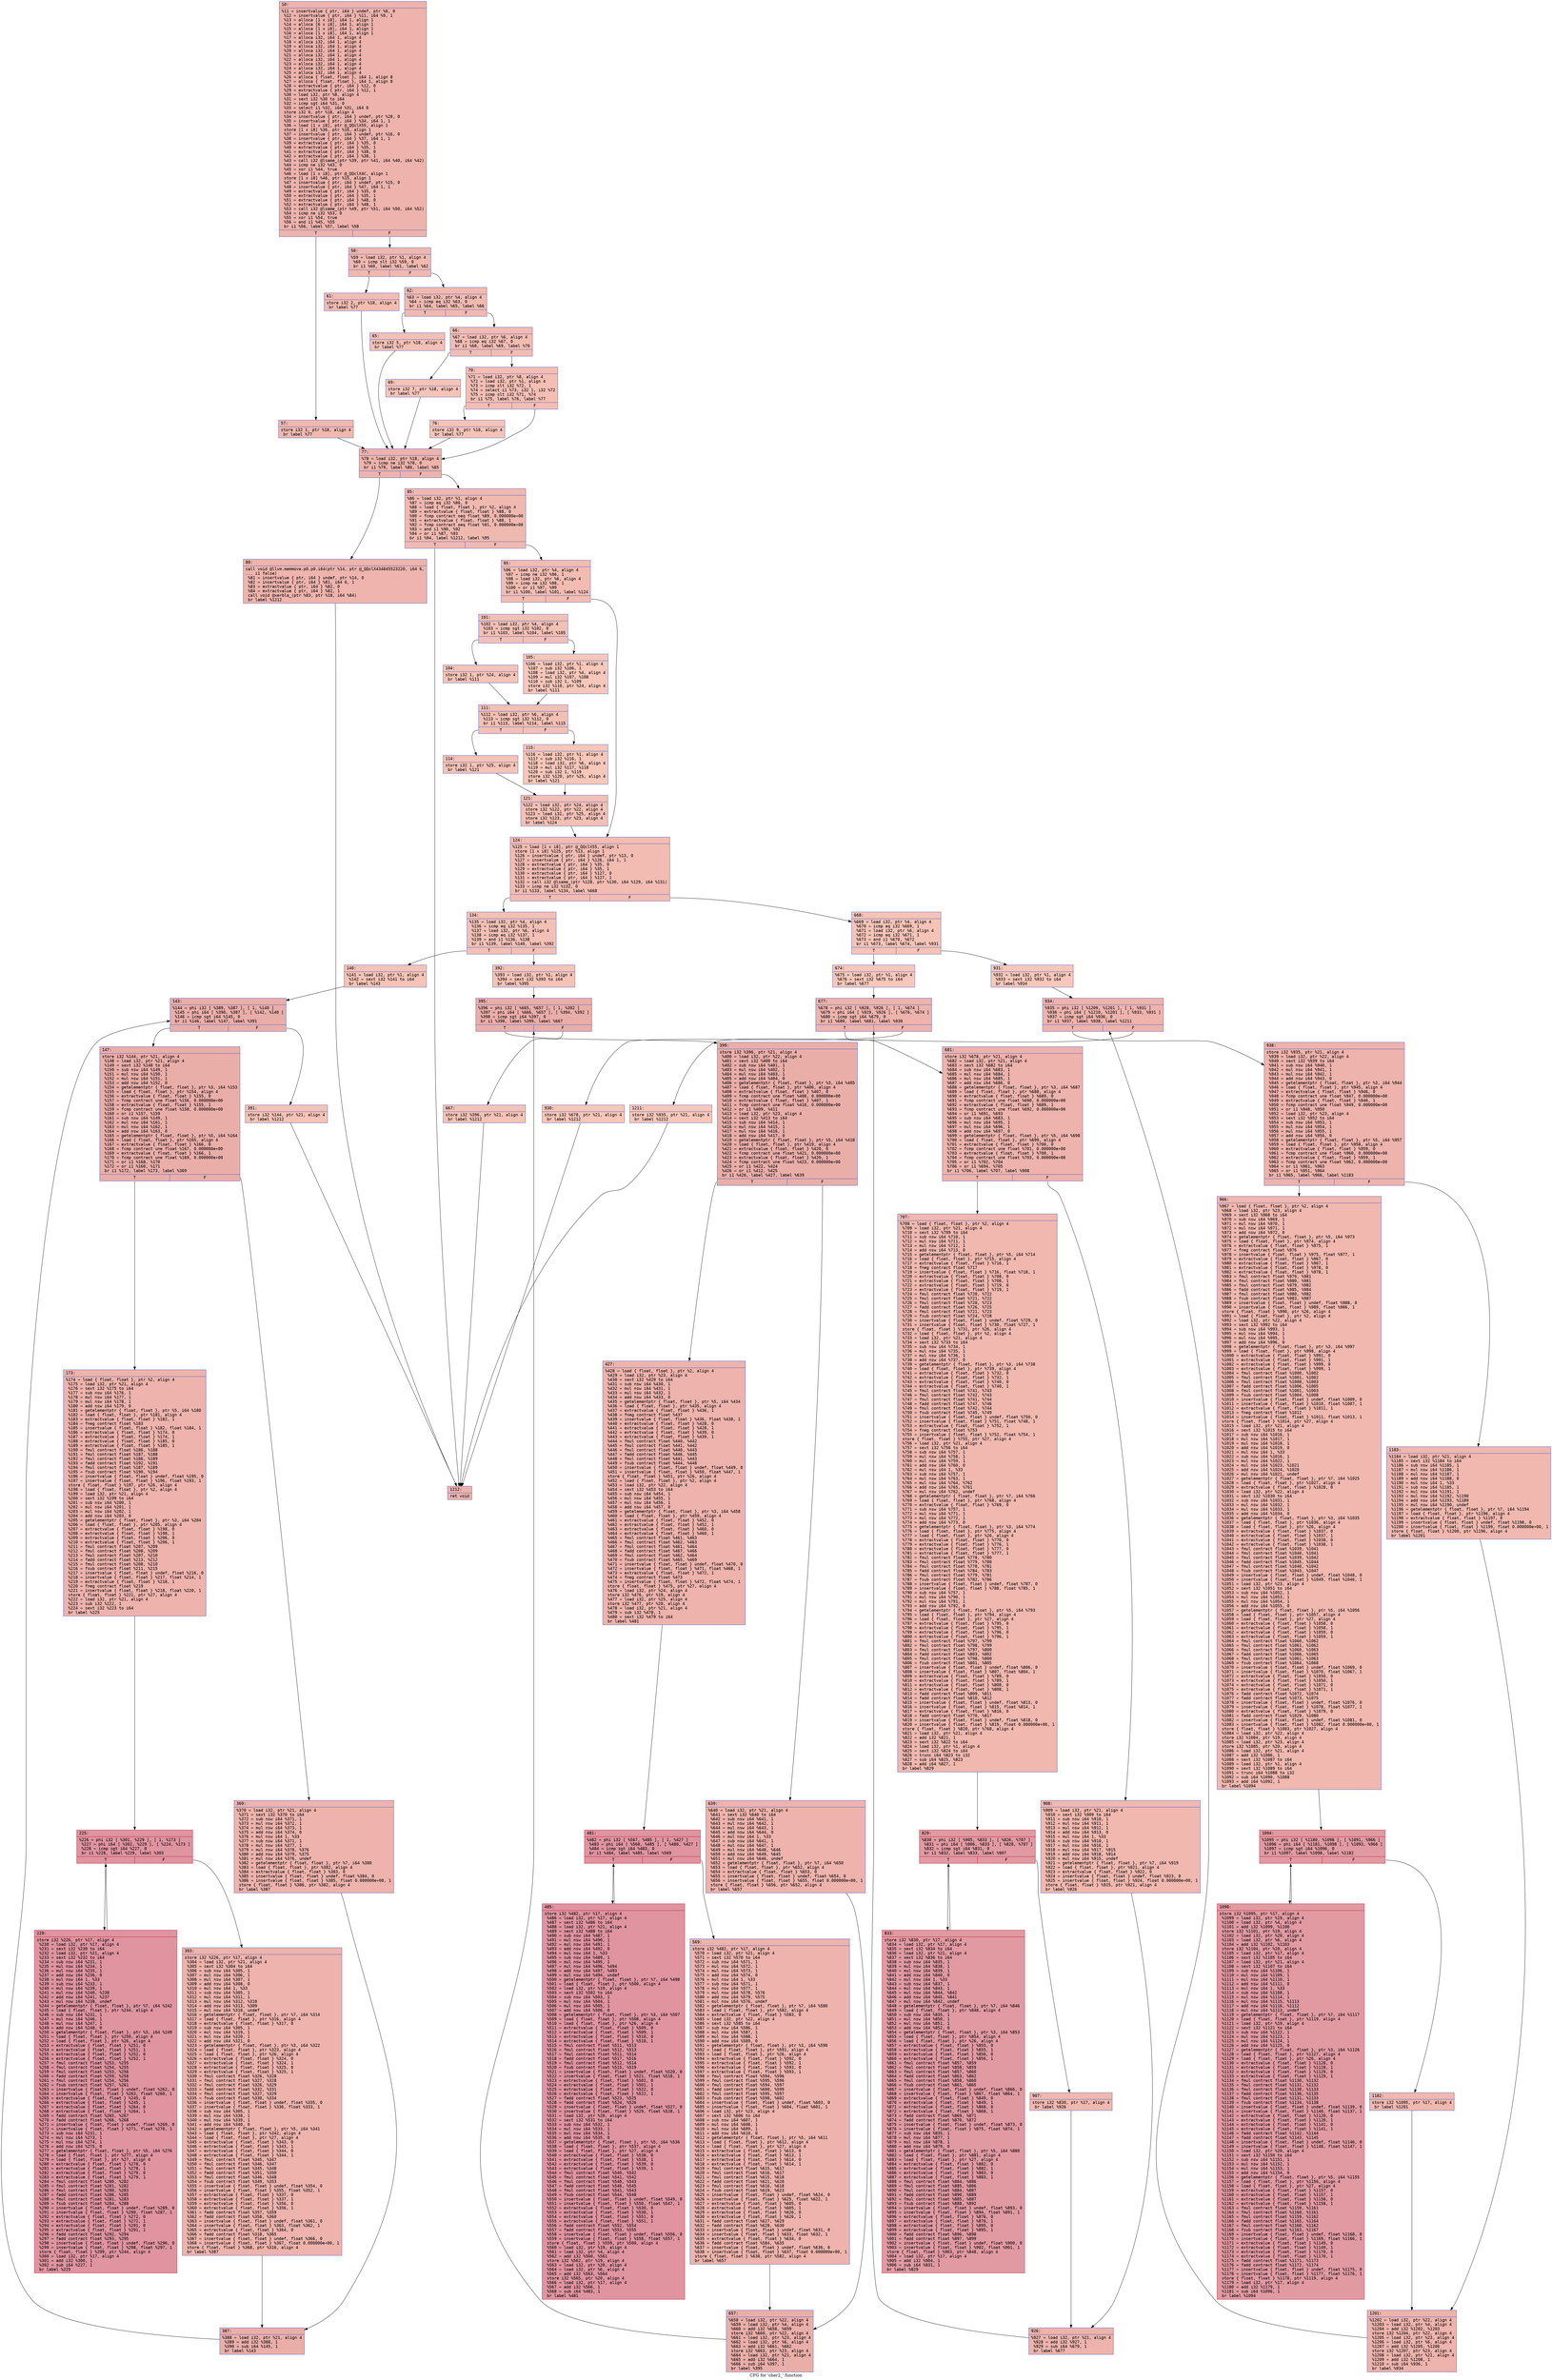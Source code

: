 digraph "CFG for 'cher2_' function" {
	label="CFG for 'cher2_' function";

	Node0x55ee0fbd05f0 [shape=record,color="#3d50c3ff", style=filled, fillcolor="#d6524470" fontname="Courier",label="{10:\l|  %11 = insertvalue \{ ptr, i64 \} undef, ptr %0, 0\l  %12 = insertvalue \{ ptr, i64 \} %11, i64 %9, 1\l  %13 = alloca [1 x i8], i64 1, align 1\l  %14 = alloca [6 x i8], i64 1, align 1\l  %15 = alloca [1 x i8], i64 1, align 1\l  %16 = alloca [1 x i8], i64 1, align 1\l  %17 = alloca i32, i64 1, align 4\l  %18 = alloca i32, i64 1, align 4\l  %19 = alloca i32, i64 1, align 4\l  %20 = alloca i32, i64 1, align 4\l  %21 = alloca i32, i64 1, align 4\l  %22 = alloca i32, i64 1, align 4\l  %23 = alloca i32, i64 1, align 4\l  %24 = alloca i32, i64 1, align 4\l  %25 = alloca i32, i64 1, align 4\l  %26 = alloca \{ float, float \}, i64 1, align 8\l  %27 = alloca \{ float, float \}, i64 1, align 8\l  %28 = extractvalue \{ ptr, i64 \} %12, 0\l  %29 = extractvalue \{ ptr, i64 \} %12, 1\l  %30 = load i32, ptr %8, align 4\l  %31 = sext i32 %30 to i64\l  %32 = icmp sgt i64 %31, 0\l  %33 = select i1 %32, i64 %31, i64 0\l  store i32 0, ptr %18, align 4\l  %34 = insertvalue \{ ptr, i64 \} undef, ptr %28, 0\l  %35 = insertvalue \{ ptr, i64 \} %34, i64 1, 1\l  %36 = load [1 x i8], ptr @_QQclX55, align 1\l  store [1 x i8] %36, ptr %16, align 1\l  %37 = insertvalue \{ ptr, i64 \} undef, ptr %16, 0\l  %38 = insertvalue \{ ptr, i64 \} %37, i64 1, 1\l  %39 = extractvalue \{ ptr, i64 \} %35, 0\l  %40 = extractvalue \{ ptr, i64 \} %35, 1\l  %41 = extractvalue \{ ptr, i64 \} %38, 0\l  %42 = extractvalue \{ ptr, i64 \} %38, 1\l  %43 = call i32 @lsame_(ptr %39, ptr %41, i64 %40, i64 %42)\l  %44 = icmp ne i32 %43, 0\l  %45 = xor i1 %44, true\l  %46 = load [1 x i8], ptr @_QQclX4C, align 1\l  store [1 x i8] %46, ptr %15, align 1\l  %47 = insertvalue \{ ptr, i64 \} undef, ptr %15, 0\l  %48 = insertvalue \{ ptr, i64 \} %47, i64 1, 1\l  %49 = extractvalue \{ ptr, i64 \} %35, 0\l  %50 = extractvalue \{ ptr, i64 \} %35, 1\l  %51 = extractvalue \{ ptr, i64 \} %48, 0\l  %52 = extractvalue \{ ptr, i64 \} %48, 1\l  %53 = call i32 @lsame_(ptr %49, ptr %51, i64 %50, i64 %52)\l  %54 = icmp ne i32 %53, 0\l  %55 = xor i1 %54, true\l  %56 = and i1 %45, %55\l  br i1 %56, label %57, label %58\l|{<s0>T|<s1>F}}"];
	Node0x55ee0fbd05f0:s0 -> Node0x55ee0fbd2a50[tooltip="10 -> 57\nProbability 50.00%" ];
	Node0x55ee0fbd05f0:s1 -> Node0x55ee0fbd2aa0[tooltip="10 -> 58\nProbability 50.00%" ];
	Node0x55ee0fbd2a50 [shape=record,color="#3d50c3ff", style=filled, fillcolor="#dc5d4a70" fontname="Courier",label="{57:\l|  store i32 1, ptr %18, align 4\l  br label %77\l}"];
	Node0x55ee0fbd2a50 -> Node0x55ee0fbd2c40[tooltip="57 -> 77\nProbability 100.00%" ];
	Node0x55ee0fbd2aa0 [shape=record,color="#3d50c3ff", style=filled, fillcolor="#dc5d4a70" fontname="Courier",label="{58:\l|  %59 = load i32, ptr %1, align 4\l  %60 = icmp slt i32 %59, 0\l  br i1 %60, label %61, label %62\l|{<s0>T|<s1>F}}"];
	Node0x55ee0fbd2aa0:s0 -> Node0x55ee0fbd2e10[tooltip="58 -> 61\nProbability 37.50%" ];
	Node0x55ee0fbd2aa0:s1 -> Node0x55ee0fbd2e60[tooltip="58 -> 62\nProbability 62.50%" ];
	Node0x55ee0fbd2e10 [shape=record,color="#3d50c3ff", style=filled, fillcolor="#e1675170" fontname="Courier",label="{61:\l|  store i32 2, ptr %18, align 4\l  br label %77\l}"];
	Node0x55ee0fbd2e10 -> Node0x55ee0fbd2c40[tooltip="61 -> 77\nProbability 100.00%" ];
	Node0x55ee0fbd2e60 [shape=record,color="#3d50c3ff", style=filled, fillcolor="#de614d70" fontname="Courier",label="{62:\l|  %63 = load i32, ptr %4, align 4\l  %64 = icmp eq i32 %63, 0\l  br i1 %64, label %65, label %66\l|{<s0>T|<s1>F}}"];
	Node0x55ee0fbd2e60:s0 -> Node0x55ee0fbd3180[tooltip="62 -> 65\nProbability 37.50%" ];
	Node0x55ee0fbd2e60:s1 -> Node0x55ee0fbd31d0[tooltip="62 -> 66\nProbability 62.50%" ];
	Node0x55ee0fbd3180 [shape=record,color="#3d50c3ff", style=filled, fillcolor="#e5705870" fontname="Courier",label="{65:\l|  store i32 5, ptr %18, align 4\l  br label %77\l}"];
	Node0x55ee0fbd3180 -> Node0x55ee0fbd2c40[tooltip="65 -> 77\nProbability 100.00%" ];
	Node0x55ee0fbd31d0 [shape=record,color="#3d50c3ff", style=filled, fillcolor="#e1675170" fontname="Courier",label="{66:\l|  %67 = load i32, ptr %6, align 4\l  %68 = icmp eq i32 %67, 0\l  br i1 %68, label %69, label %70\l|{<s0>T|<s1>F}}"];
	Node0x55ee0fbd31d0:s0 -> Node0x55ee0fbd34f0[tooltip="66 -> 69\nProbability 37.50%" ];
	Node0x55ee0fbd31d0:s1 -> Node0x55ee0fbd3540[tooltip="66 -> 70\nProbability 62.50%" ];
	Node0x55ee0fbd34f0 [shape=record,color="#3d50c3ff", style=filled, fillcolor="#e8765c70" fontname="Courier",label="{69:\l|  store i32 7, ptr %18, align 4\l  br label %77\l}"];
	Node0x55ee0fbd34f0 -> Node0x55ee0fbd2c40[tooltip="69 -> 77\nProbability 100.00%" ];
	Node0x55ee0fbd3540 [shape=record,color="#3d50c3ff", style=filled, fillcolor="#e36c5570" fontname="Courier",label="{70:\l|  %71 = load i32, ptr %8, align 4\l  %72 = load i32, ptr %1, align 4\l  %73 = icmp slt i32 %72, 1\l  %74 = select i1 %73, i32 1, i32 %72\l  %75 = icmp slt i32 %71, %74\l  br i1 %75, label %76, label %77\l|{<s0>T|<s1>F}}"];
	Node0x55ee0fbd3540:s0 -> Node0x55ee0fbd3a20[tooltip="70 -> 76\nProbability 50.00%" ];
	Node0x55ee0fbd3540:s1 -> Node0x55ee0fbd2c40[tooltip="70 -> 77\nProbability 50.00%" ];
	Node0x55ee0fbd3a20 [shape=record,color="#3d50c3ff", style=filled, fillcolor="#e8765c70" fontname="Courier",label="{76:\l|  store i32 9, ptr %18, align 4\l  br label %77\l}"];
	Node0x55ee0fbd3a20 -> Node0x55ee0fbd2c40[tooltip="76 -> 77\nProbability 100.00%" ];
	Node0x55ee0fbd2c40 [shape=record,color="#3d50c3ff", style=filled, fillcolor="#d6524470" fontname="Courier",label="{77:\l|  %78 = load i32, ptr %18, align 4\l  %79 = icmp ne i32 %78, 0\l  br i1 %79, label %80, label %85\l|{<s0>T|<s1>F}}"];
	Node0x55ee0fbd2c40:s0 -> Node0x55ee0fbd3d40[tooltip="77 -> 80\nProbability 62.50%" ];
	Node0x55ee0fbd2c40:s1 -> Node0x55ee0fbd3d90[tooltip="77 -> 85\nProbability 37.50%" ];
	Node0x55ee0fbd3d40 [shape=record,color="#3d50c3ff", style=filled, fillcolor="#d8564670" fontname="Courier",label="{80:\l|  call void @llvm.memmove.p0.p0.i64(ptr %14, ptr @_QQclX434845523220, i64 6,\l... i1 false)\l  %81 = insertvalue \{ ptr, i64 \} undef, ptr %14, 0\l  %82 = insertvalue \{ ptr, i64 \} %81, i64 6, 1\l  %83 = extractvalue \{ ptr, i64 \} %82, 0\l  %84 = extractvalue \{ ptr, i64 \} %82, 1\l  call void @xerbla_(ptr %83, ptr %18, i64 %84)\l  br label %1212\l}"];
	Node0x55ee0fbd3d40 -> Node0x55ee0fbd4390[tooltip="80 -> 1212\nProbability 100.00%" ];
	Node0x55ee0fbd3d90 [shape=record,color="#3d50c3ff", style=filled, fillcolor="#de614d70" fontname="Courier",label="{85:\l|  %86 = load i32, ptr %1, align 4\l  %87 = icmp eq i32 %86, 0\l  %88 = load \{ float, float \}, ptr %2, align 4\l  %89 = extractvalue \{ float, float \} %88, 0\l  %90 = fcmp contract oeq float %89, 0.000000e+00\l  %91 = extractvalue \{ float, float \} %88, 1\l  %92 = fcmp contract oeq float %91, 0.000000e+00\l  %93 = and i1 %90, %92\l  %94 = or i1 %87, %93\l  br i1 %94, label %1212, label %95\l|{<s0>T|<s1>F}}"];
	Node0x55ee0fbd3d90:s0 -> Node0x55ee0fbd4390[tooltip="85 -> 1212\nProbability 50.00%" ];
	Node0x55ee0fbd3d90:s1 -> Node0x55ee0fbd4940[tooltip="85 -> 95\nProbability 50.00%" ];
	Node0x55ee0fbd4940 [shape=record,color="#3d50c3ff", style=filled, fillcolor="#e1675170" fontname="Courier",label="{95:\l|  %96 = load i32, ptr %4, align 4\l  %97 = icmp ne i32 %96, 1\l  %98 = load i32, ptr %6, align 4\l  %99 = icmp ne i32 %98, 1\l  %100 = or i1 %97, %99\l  br i1 %100, label %101, label %124\l|{<s0>T|<s1>F}}"];
	Node0x55ee0fbd4940:s0 -> Node0x55ee0fbd1f00[tooltip="95 -> 101\nProbability 50.00%" ];
	Node0x55ee0fbd4940:s1 -> Node0x55ee0fbd1f50[tooltip="95 -> 124\nProbability 50.00%" ];
	Node0x55ee0fbd1f00 [shape=record,color="#3d50c3ff", style=filled, fillcolor="#e5705870" fontname="Courier",label="{101:\l|  %102 = load i32, ptr %4, align 4\l  %103 = icmp sgt i32 %102, 0\l  br i1 %103, label %104, label %105\l|{<s0>T|<s1>F}}"];
	Node0x55ee0fbd1f00:s0 -> Node0x55ee0fbd2160[tooltip="101 -> 104\nProbability 62.50%" ];
	Node0x55ee0fbd1f00:s1 -> Node0x55ee0fbd21b0[tooltip="101 -> 105\nProbability 37.50%" ];
	Node0x55ee0fbd2160 [shape=record,color="#3d50c3ff", style=filled, fillcolor="#e8765c70" fontname="Courier",label="{104:\l|  store i32 1, ptr %24, align 4\l  br label %111\l}"];
	Node0x55ee0fbd2160 -> Node0x55ee0fbd2350[tooltip="104 -> 111\nProbability 100.00%" ];
	Node0x55ee0fbd21b0 [shape=record,color="#3d50c3ff", style=filled, fillcolor="#ec7f6370" fontname="Courier",label="{105:\l|  %106 = load i32, ptr %1, align 4\l  %107 = sub i32 %106, 1\l  %108 = load i32, ptr %4, align 4\l  %109 = mul i32 %107, %108\l  %110 = sub i32 1, %109\l  store i32 %110, ptr %24, align 4\l  br label %111\l}"];
	Node0x55ee0fbd21b0 -> Node0x55ee0fbd2350[tooltip="105 -> 111\nProbability 100.00%" ];
	Node0x55ee0fbd2350 [shape=record,color="#3d50c3ff", style=filled, fillcolor="#e5705870" fontname="Courier",label="{111:\l|  %112 = load i32, ptr %6, align 4\l  %113 = icmp sgt i32 %112, 0\l  br i1 %113, label %114, label %115\l|{<s0>T|<s1>F}}"];
	Node0x55ee0fbd2350:s0 -> Node0x55ee0fbd2410[tooltip="111 -> 114\nProbability 62.50%" ];
	Node0x55ee0fbd2350:s1 -> Node0x55ee0fbd5f20[tooltip="111 -> 115\nProbability 37.50%" ];
	Node0x55ee0fbd2410 [shape=record,color="#3d50c3ff", style=filled, fillcolor="#e8765c70" fontname="Courier",label="{114:\l|  store i32 1, ptr %25, align 4\l  br label %121\l}"];
	Node0x55ee0fbd2410 -> Node0x55ee0fbd60c0[tooltip="114 -> 121\nProbability 100.00%" ];
	Node0x55ee0fbd5f20 [shape=record,color="#3d50c3ff", style=filled, fillcolor="#ec7f6370" fontname="Courier",label="{115:\l|  %116 = load i32, ptr %1, align 4\l  %117 = sub i32 %116, 1\l  %118 = load i32, ptr %6, align 4\l  %119 = mul i32 %117, %118\l  %120 = sub i32 1, %119\l  store i32 %120, ptr %25, align 4\l  br label %121\l}"];
	Node0x55ee0fbd5f20 -> Node0x55ee0fbd60c0[tooltip="115 -> 121\nProbability 100.00%" ];
	Node0x55ee0fbd60c0 [shape=record,color="#3d50c3ff", style=filled, fillcolor="#e5705870" fontname="Courier",label="{121:\l|  %122 = load i32, ptr %24, align 4\l  store i32 %122, ptr %22, align 4\l  %123 = load i32, ptr %25, align 4\l  store i32 %123, ptr %23, align 4\l  br label %124\l}"];
	Node0x55ee0fbd60c0 -> Node0x55ee0fbd1f50[tooltip="121 -> 124\nProbability 100.00%" ];
	Node0x55ee0fbd1f50 [shape=record,color="#3d50c3ff", style=filled, fillcolor="#e1675170" fontname="Courier",label="{124:\l|  %125 = load [1 x i8], ptr @_QQclX55, align 1\l  store [1 x i8] %125, ptr %13, align 1\l  %126 = insertvalue \{ ptr, i64 \} undef, ptr %13, 0\l  %127 = insertvalue \{ ptr, i64 \} %126, i64 1, 1\l  %128 = extractvalue \{ ptr, i64 \} %35, 0\l  %129 = extractvalue \{ ptr, i64 \} %35, 1\l  %130 = extractvalue \{ ptr, i64 \} %127, 0\l  %131 = extractvalue \{ ptr, i64 \} %127, 1\l  %132 = call i32 @lsame_(ptr %128, ptr %130, i64 %129, i64 %131)\l  %133 = icmp ne i32 %132, 0\l  br i1 %133, label %134, label %668\l|{<s0>T|<s1>F}}"];
	Node0x55ee0fbd1f50:s0 -> Node0x55ee0fbd6e90[tooltip="124 -> 134\nProbability 62.50%" ];
	Node0x55ee0fbd1f50:s1 -> Node0x55ee0fbd6ee0[tooltip="124 -> 668\nProbability 37.50%" ];
	Node0x55ee0fbd6e90 [shape=record,color="#3d50c3ff", style=filled, fillcolor="#e5705870" fontname="Courier",label="{134:\l|  %135 = load i32, ptr %4, align 4\l  %136 = icmp eq i32 %135, 1\l  %137 = load i32, ptr %6, align 4\l  %138 = icmp eq i32 %137, 1\l  %139 = and i1 %136, %138\l  br i1 %139, label %140, label %392\l|{<s0>T|<s1>F}}"];
	Node0x55ee0fbd6e90:s0 -> Node0x55ee0fbd7290[tooltip="134 -> 140\nProbability 50.00%" ];
	Node0x55ee0fbd6e90:s1 -> Node0x55ee0fbd72e0[tooltip="134 -> 392\nProbability 50.00%" ];
	Node0x55ee0fbd7290 [shape=record,color="#3d50c3ff", style=filled, fillcolor="#e8765c70" fontname="Courier",label="{140:\l|  %141 = load i32, ptr %1, align 4\l  %142 = sext i32 %141 to i64\l  br label %143\l}"];
	Node0x55ee0fbd7290 -> Node0x55ee0fbd74d0[tooltip="140 -> 143\nProbability 100.00%" ];
	Node0x55ee0fbd74d0 [shape=record,color="#3d50c3ff", style=filled, fillcolor="#d0473d70" fontname="Courier",label="{143:\l|  %144 = phi i32 [ %389, %387 ], [ 1, %140 ]\l  %145 = phi i64 [ %390, %387 ], [ %142, %140 ]\l  %146 = icmp sgt i64 %145, 0\l  br i1 %146, label %147, label %391\l|{<s0>T|<s1>F}}"];
	Node0x55ee0fbd74d0:s0 -> Node0x55ee0fbd77f0[tooltip="143 -> 147\nProbability 96.88%" ];
	Node0x55ee0fbd74d0:s1 -> Node0x55ee0fbd7840[tooltip="143 -> 391\nProbability 3.12%" ];
	Node0x55ee0fbd77f0 [shape=record,color="#3d50c3ff", style=filled, fillcolor="#d0473d70" fontname="Courier",label="{147:\l|  store i32 %144, ptr %21, align 4\l  %148 = load i32, ptr %21, align 4\l  %149 = sext i32 %148 to i64\l  %150 = sub nsw i64 %149, 1\l  %151 = mul nsw i64 %150, 1\l  %152 = mul nsw i64 %151, 1\l  %153 = add nsw i64 %152, 0\l  %154 = getelementptr \{ float, float \}, ptr %3, i64 %153\l  %155 = load \{ float, float \}, ptr %154, align 4\l  %156 = extractvalue \{ float, float \} %155, 0\l  %157 = fcmp contract une float %156, 0.000000e+00\l  %158 = extractvalue \{ float, float \} %155, 1\l  %159 = fcmp contract une float %158, 0.000000e+00\l  %160 = or i1 %157, %159\l  %161 = sub nsw i64 %149, 1\l  %162 = mul nsw i64 %161, 1\l  %163 = mul nsw i64 %162, 1\l  %164 = add nsw i64 %163, 0\l  %165 = getelementptr \{ float, float \}, ptr %5, i64 %164\l  %166 = load \{ float, float \}, ptr %165, align 4\l  %167 = extractvalue \{ float, float \} %166, 0\l  %168 = fcmp contract une float %167, 0.000000e+00\l  %169 = extractvalue \{ float, float \} %166, 1\l  %170 = fcmp contract une float %169, 0.000000e+00\l  %171 = or i1 %168, %170\l  %172 = or i1 %160, %171\l  br i1 %172, label %173, label %369\l|{<s0>T|<s1>F}}"];
	Node0x55ee0fbd77f0:s0 -> Node0x55ee0fbe34e0[tooltip="147 -> 173\nProbability 50.00%" ];
	Node0x55ee0fbd77f0:s1 -> Node0x55ee0fbe3530[tooltip="147 -> 369\nProbability 50.00%" ];
	Node0x55ee0fbe34e0 [shape=record,color="#3d50c3ff", style=filled, fillcolor="#d6524470" fontname="Courier",label="{173:\l|  %174 = load \{ float, float \}, ptr %2, align 4\l  %175 = load i32, ptr %21, align 4\l  %176 = sext i32 %175 to i64\l  %177 = sub nsw i64 %176, 1\l  %178 = mul nsw i64 %177, 1\l  %179 = mul nsw i64 %178, 1\l  %180 = add nsw i64 %179, 0\l  %181 = getelementptr \{ float, float \}, ptr %5, i64 %180\l  %182 = load \{ float, float \}, ptr %181, align 4\l  %183 = extractvalue \{ float, float \} %182, 1\l  %184 = fneg contract float %183\l  %185 = insertvalue \{ float, float \} %182, float %184, 1\l  %186 = extractvalue \{ float, float \} %174, 0\l  %187 = extractvalue \{ float, float \} %174, 1\l  %188 = extractvalue \{ float, float \} %185, 0\l  %189 = extractvalue \{ float, float \} %185, 1\l  %190 = fmul contract float %186, %188\l  %191 = fmul contract float %187, %188\l  %192 = fmul contract float %186, %189\l  %193 = fadd contract float %192, %191\l  %194 = fmul contract float %187, %189\l  %195 = fsub contract float %190, %194\l  %196 = insertvalue \{ float, float \} undef, float %195, 0\l  %197 = insertvalue \{ float, float \} %196, float %193, 1\l  store \{ float, float \} %197, ptr %26, align 4\l  %198 = load \{ float, float \}, ptr %2, align 4\l  %199 = load i32, ptr %21, align 4\l  %200 = sext i32 %199 to i64\l  %201 = sub nsw i64 %200, 1\l  %202 = mul nsw i64 %201, 1\l  %203 = mul nsw i64 %202, 1\l  %204 = add nsw i64 %203, 0\l  %205 = getelementptr \{ float, float \}, ptr %3, i64 %204\l  %206 = load \{ float, float \}, ptr %205, align 4\l  %207 = extractvalue \{ float, float \} %198, 0\l  %208 = extractvalue \{ float, float \} %198, 1\l  %209 = extractvalue \{ float, float \} %206, 0\l  %210 = extractvalue \{ float, float \} %206, 1\l  %211 = fmul contract float %207, %209\l  %212 = fmul contract float %208, %209\l  %213 = fmul contract float %207, %210\l  %214 = fadd contract float %213, %212\l  %215 = fmul contract float %208, %210\l  %216 = fsub contract float %211, %215\l  %217 = insertvalue \{ float, float \} undef, float %216, 0\l  %218 = insertvalue \{ float, float \} %217, float %214, 1\l  %219 = extractvalue \{ float, float \} %218, 1\l  %220 = fneg contract float %219\l  %221 = insertvalue \{ float, float \} %218, float %220, 1\l  store \{ float, float \} %221, ptr %27, align 4\l  %222 = load i32, ptr %21, align 4\l  %223 = sub i32 %222, 1\l  %224 = sext i32 %223 to i64\l  br label %225\l}"];
	Node0x55ee0fbe34e0 -> Node0x55ee0fbe63f0[tooltip="173 -> 225\nProbability 100.00%" ];
	Node0x55ee0fbe63f0 [shape=record,color="#b70d28ff", style=filled, fillcolor="#b70d2870" fontname="Courier",label="{225:\l|  %226 = phi i32 [ %301, %229 ], [ 1, %173 ]\l  %227 = phi i64 [ %302, %229 ], [ %224, %173 ]\l  %228 = icmp sgt i64 %227, 0\l  br i1 %228, label %229, label %303\l|{<s0>T|<s1>F}}"];
	Node0x55ee0fbe63f0:s0 -> Node0x55ee0fbe64b0[tooltip="225 -> 229\nProbability 96.88%" ];
	Node0x55ee0fbe63f0:s1 -> Node0x55ee0fbe6710[tooltip="225 -> 303\nProbability 3.12%" ];
	Node0x55ee0fbe64b0 [shape=record,color="#b70d28ff", style=filled, fillcolor="#b70d2870" fontname="Courier",label="{229:\l|  store i32 %226, ptr %17, align 4\l  %230 = load i32, ptr %17, align 4\l  %231 = sext i32 %230 to i64\l  %232 = load i32, ptr %21, align 4\l  %233 = sext i32 %232 to i64\l  %234 = sub nsw i64 %231, 1\l  %235 = mul nsw i64 %234, 1\l  %236 = mul nsw i64 %235, 1\l  %237 = add nsw i64 %236, 0\l  %238 = mul nsw i64 1, %33\l  %239 = sub nsw i64 %233, 1\l  %240 = mul nsw i64 %239, 1\l  %241 = mul nsw i64 %240, %238\l  %242 = add nsw i64 %241, %237\l  %243 = mul nsw i64 %238, undef\l  %244 = getelementptr \{ float, float \}, ptr %7, i64 %242\l  %245 = load \{ float, float \}, ptr %244, align 4\l  %246 = sub nsw i64 %231, 1\l  %247 = mul nsw i64 %246, 1\l  %248 = mul nsw i64 %247, 1\l  %249 = add nsw i64 %248, 0\l  %250 = getelementptr \{ float, float \}, ptr %3, i64 %249\l  %251 = load \{ float, float \}, ptr %250, align 4\l  %252 = load \{ float, float \}, ptr %26, align 4\l  %253 = extractvalue \{ float, float \} %251, 0\l  %254 = extractvalue \{ float, float \} %251, 1\l  %255 = extractvalue \{ float, float \} %252, 0\l  %256 = extractvalue \{ float, float \} %252, 1\l  %257 = fmul contract float %253, %255\l  %258 = fmul contract float %254, %255\l  %259 = fmul contract float %253, %256\l  %260 = fadd contract float %259, %258\l  %261 = fmul contract float %254, %256\l  %262 = fsub contract float %257, %261\l  %263 = insertvalue \{ float, float \} undef, float %262, 0\l  %264 = insertvalue \{ float, float \} %263, float %260, 1\l  %265 = extractvalue \{ float, float \} %245, 0\l  %266 = extractvalue \{ float, float \} %245, 1\l  %267 = extractvalue \{ float, float \} %264, 0\l  %268 = extractvalue \{ float, float \} %264, 1\l  %269 = fadd contract float %265, %267\l  %270 = fadd contract float %266, %268\l  %271 = insertvalue \{ float, float \} undef, float %269, 0\l  %272 = insertvalue \{ float, float \} %271, float %270, 1\l  %273 = sub nsw i64 %231, 1\l  %274 = mul nsw i64 %273, 1\l  %275 = mul nsw i64 %274, 1\l  %276 = add nsw i64 %275, 0\l  %277 = getelementptr \{ float, float \}, ptr %5, i64 %276\l  %278 = load \{ float, float \}, ptr %277, align 4\l  %279 = load \{ float, float \}, ptr %27, align 4\l  %280 = extractvalue \{ float, float \} %278, 0\l  %281 = extractvalue \{ float, float \} %278, 1\l  %282 = extractvalue \{ float, float \} %279, 0\l  %283 = extractvalue \{ float, float \} %279, 1\l  %284 = fmul contract float %280, %282\l  %285 = fmul contract float %281, %282\l  %286 = fmul contract float %280, %283\l  %287 = fadd contract float %286, %285\l  %288 = fmul contract float %281, %283\l  %289 = fsub contract float %284, %288\l  %290 = insertvalue \{ float, float \} undef, float %289, 0\l  %291 = insertvalue \{ float, float \} %290, float %287, 1\l  %292 = extractvalue \{ float, float \} %272, 0\l  %293 = extractvalue \{ float, float \} %272, 1\l  %294 = extractvalue \{ float, float \} %291, 0\l  %295 = extractvalue \{ float, float \} %291, 1\l  %296 = fadd contract float %292, %294\l  %297 = fadd contract float %293, %295\l  %298 = insertvalue \{ float, float \} undef, float %296, 0\l  %299 = insertvalue \{ float, float \} %298, float %297, 1\l  store \{ float, float \} %299, ptr %244, align 4\l  %300 = load i32, ptr %17, align 4\l  %301 = add i32 %300, 1\l  %302 = sub i64 %227, 1\l  br label %225\l}"];
	Node0x55ee0fbe64b0 -> Node0x55ee0fbe63f0[tooltip="229 -> 225\nProbability 100.00%" ];
	Node0x55ee0fbe6710 [shape=record,color="#3d50c3ff", style=filled, fillcolor="#d6524470" fontname="Courier",label="{303:\l|  store i32 %226, ptr %17, align 4\l  %304 = load i32, ptr %21, align 4\l  %305 = sext i32 %304 to i64\l  %306 = sub nsw i64 %305, 1\l  %307 = mul nsw i64 %306, 1\l  %308 = mul nsw i64 %307, 1\l  %309 = add nsw i64 %308, 0\l  %310 = mul nsw i64 1, %33\l  %311 = sub nsw i64 %305, 1\l  %312 = mul nsw i64 %311, 1\l  %313 = mul nsw i64 %312, %310\l  %314 = add nsw i64 %313, %309\l  %315 = mul nsw i64 %310, undef\l  %316 = getelementptr \{ float, float \}, ptr %7, i64 %314\l  %317 = load \{ float, float \}, ptr %316, align 4\l  %318 = extractvalue \{ float, float \} %317, 0\l  %319 = sub nsw i64 %305, 1\l  %320 = mul nsw i64 %319, 1\l  %321 = mul nsw i64 %320, 1\l  %322 = add nsw i64 %321, 0\l  %323 = getelementptr \{ float, float \}, ptr %3, i64 %322\l  %324 = load \{ float, float \}, ptr %323, align 4\l  %325 = load \{ float, float \}, ptr %26, align 4\l  %326 = extractvalue \{ float, float \} %324, 0\l  %327 = extractvalue \{ float, float \} %324, 1\l  %328 = extractvalue \{ float, float \} %325, 0\l  %329 = extractvalue \{ float, float \} %325, 1\l  %330 = fmul contract float %326, %328\l  %331 = fmul contract float %327, %328\l  %332 = fmul contract float %326, %329\l  %333 = fadd contract float %332, %331\l  %334 = fmul contract float %327, %329\l  %335 = fsub contract float %330, %334\l  %336 = insertvalue \{ float, float \} undef, float %335, 0\l  %337 = insertvalue \{ float, float \} %336, float %333, 1\l  %338 = sub nsw i64 %305, 1\l  %339 = mul nsw i64 %338, 1\l  %340 = mul nsw i64 %339, 1\l  %341 = add nsw i64 %340, 0\l  %342 = getelementptr \{ float, float \}, ptr %5, i64 %341\l  %343 = load \{ float, float \}, ptr %342, align 4\l  %344 = load \{ float, float \}, ptr %27, align 4\l  %345 = extractvalue \{ float, float \} %343, 0\l  %346 = extractvalue \{ float, float \} %343, 1\l  %347 = extractvalue \{ float, float \} %344, 0\l  %348 = extractvalue \{ float, float \} %344, 1\l  %349 = fmul contract float %345, %347\l  %350 = fmul contract float %346, %347\l  %351 = fmul contract float %345, %348\l  %352 = fadd contract float %351, %350\l  %353 = fmul contract float %346, %348\l  %354 = fsub contract float %349, %353\l  %355 = insertvalue \{ float, float \} undef, float %354, 0\l  %356 = insertvalue \{ float, float \} %355, float %352, 1\l  %357 = extractvalue \{ float, float \} %337, 0\l  %358 = extractvalue \{ float, float \} %337, 1\l  %359 = extractvalue \{ float, float \} %356, 0\l  %360 = extractvalue \{ float, float \} %356, 1\l  %361 = fadd contract float %357, %359\l  %362 = fadd contract float %358, %360\l  %363 = insertvalue \{ float, float \} undef, float %361, 0\l  %364 = insertvalue \{ float, float \} %363, float %362, 1\l  %365 = extractvalue \{ float, float \} %364, 0\l  %366 = fadd contract float %318, %365\l  %367 = insertvalue \{ float, float \} undef, float %366, 0\l  %368 = insertvalue \{ float, float \} %367, float 0.000000e+00, 1\l  store \{ float, float \} %368, ptr %316, align 4\l  br label %387\l}"];
	Node0x55ee0fbe6710 -> Node0x55ee0fbd7590[tooltip="303 -> 387\nProbability 100.00%" ];
	Node0x55ee0fbe3530 [shape=record,color="#3d50c3ff", style=filled, fillcolor="#d6524470" fontname="Courier",label="{369:\l|  %370 = load i32, ptr %21, align 4\l  %371 = sext i32 %370 to i64\l  %372 = sub nsw i64 %371, 1\l  %373 = mul nsw i64 %372, 1\l  %374 = mul nsw i64 %373, 1\l  %375 = add nsw i64 %374, 0\l  %376 = mul nsw i64 1, %33\l  %377 = sub nsw i64 %371, 1\l  %378 = mul nsw i64 %377, 1\l  %379 = mul nsw i64 %378, %376\l  %380 = add nsw i64 %379, %375\l  %381 = mul nsw i64 %376, undef\l  %382 = getelementptr \{ float, float \}, ptr %7, i64 %380\l  %383 = load \{ float, float \}, ptr %382, align 4\l  %384 = extractvalue \{ float, float \} %383, 0\l  %385 = insertvalue \{ float, float \} undef, float %384, 0\l  %386 = insertvalue \{ float, float \} %385, float 0.000000e+00, 1\l  store \{ float, float \} %386, ptr %382, align 4\l  br label %387\l}"];
	Node0x55ee0fbe3530 -> Node0x55ee0fbd7590[tooltip="369 -> 387\nProbability 100.00%" ];
	Node0x55ee0fbd7590 [shape=record,color="#3d50c3ff", style=filled, fillcolor="#d0473d70" fontname="Courier",label="{387:\l|  %388 = load i32, ptr %21, align 4\l  %389 = add i32 %388, 1\l  %390 = sub i64 %145, 1\l  br label %143\l}"];
	Node0x55ee0fbd7590 -> Node0x55ee0fbd74d0[tooltip="387 -> 143\nProbability 100.00%" ];
	Node0x55ee0fbd7840 [shape=record,color="#3d50c3ff", style=filled, fillcolor="#e8765c70" fontname="Courier",label="{391:\l|  store i32 %144, ptr %21, align 4\l  br label %1212\l}"];
	Node0x55ee0fbd7840 -> Node0x55ee0fbd4390[tooltip="391 -> 1212\nProbability 100.00%" ];
	Node0x55ee0fbd72e0 [shape=record,color="#3d50c3ff", style=filled, fillcolor="#e8765c70" fontname="Courier",label="{392:\l|  %393 = load i32, ptr %1, align 4\l  %394 = sext i32 %393 to i64\l  br label %395\l}"];
	Node0x55ee0fbd72e0 -> Node0x55ee0fbe4720[tooltip="392 -> 395\nProbability 100.00%" ];
	Node0x55ee0fbe4720 [shape=record,color="#3d50c3ff", style=filled, fillcolor="#d0473d70" fontname="Courier",label="{395:\l|  %396 = phi i32 [ %665, %657 ], [ 1, %392 ]\l  %397 = phi i64 [ %666, %657 ], [ %394, %392 ]\l  %398 = icmp sgt i64 %397, 0\l  br i1 %398, label %399, label %667\l|{<s0>T|<s1>F}}"];
	Node0x55ee0fbe4720:s0 -> Node0x55ee0fbe4a40[tooltip="395 -> 399\nProbability 96.88%" ];
	Node0x55ee0fbe4720:s1 -> Node0x55ee0fbe4a90[tooltip="395 -> 667\nProbability 3.12%" ];
	Node0x55ee0fbe4a40 [shape=record,color="#3d50c3ff", style=filled, fillcolor="#d0473d70" fontname="Courier",label="{399:\l|  store i32 %396, ptr %21, align 4\l  %400 = load i32, ptr %22, align 4\l  %401 = sext i32 %400 to i64\l  %402 = sub nsw i64 %401, 1\l  %403 = mul nsw i64 %402, 1\l  %404 = mul nsw i64 %403, 1\l  %405 = add nsw i64 %404, 0\l  %406 = getelementptr \{ float, float \}, ptr %3, i64 %405\l  %407 = load \{ float, float \}, ptr %406, align 4\l  %408 = extractvalue \{ float, float \} %407, 0\l  %409 = fcmp contract une float %408, 0.000000e+00\l  %410 = extractvalue \{ float, float \} %407, 1\l  %411 = fcmp contract une float %410, 0.000000e+00\l  %412 = or i1 %409, %411\l  %413 = load i32, ptr %23, align 4\l  %414 = sext i32 %413 to i64\l  %415 = sub nsw i64 %414, 1\l  %416 = mul nsw i64 %415, 1\l  %417 = mul nsw i64 %416, 1\l  %418 = add nsw i64 %417, 0\l  %419 = getelementptr \{ float, float \}, ptr %5, i64 %418\l  %420 = load \{ float, float \}, ptr %419, align 4\l  %421 = extractvalue \{ float, float \} %420, 0\l  %422 = fcmp contract une float %421, 0.000000e+00\l  %423 = extractvalue \{ float, float \} %420, 1\l  %424 = fcmp contract une float %423, 0.000000e+00\l  %425 = or i1 %422, %424\l  %426 = or i1 %412, %425\l  br i1 %426, label %427, label %639\l|{<s0>T|<s1>F}}"];
	Node0x55ee0fbe4a40:s0 -> Node0x55ee0fbe5b00[tooltip="399 -> 427\nProbability 50.00%" ];
	Node0x55ee0fbe4a40:s1 -> Node0x55ee0fbe5b50[tooltip="399 -> 639\nProbability 50.00%" ];
	Node0x55ee0fbe5b00 [shape=record,color="#3d50c3ff", style=filled, fillcolor="#d6524470" fontname="Courier",label="{427:\l|  %428 = load \{ float, float \}, ptr %2, align 4\l  %429 = load i32, ptr %23, align 4\l  %430 = sext i32 %429 to i64\l  %431 = sub nsw i64 %430, 1\l  %432 = mul nsw i64 %431, 1\l  %433 = mul nsw i64 %432, 1\l  %434 = add nsw i64 %433, 0\l  %435 = getelementptr \{ float, float \}, ptr %5, i64 %434\l  %436 = load \{ float, float \}, ptr %435, align 4\l  %437 = extractvalue \{ float, float \} %436, 1\l  %438 = fneg contract float %437\l  %439 = insertvalue \{ float, float \} %436, float %438, 1\l  %440 = extractvalue \{ float, float \} %428, 0\l  %441 = extractvalue \{ float, float \} %428, 1\l  %442 = extractvalue \{ float, float \} %439, 0\l  %443 = extractvalue \{ float, float \} %439, 1\l  %444 = fmul contract float %440, %442\l  %445 = fmul contract float %441, %442\l  %446 = fmul contract float %440, %443\l  %447 = fadd contract float %446, %445\l  %448 = fmul contract float %441, %443\l  %449 = fsub contract float %444, %448\l  %450 = insertvalue \{ float, float \} undef, float %449, 0\l  %451 = insertvalue \{ float, float \} %450, float %447, 1\l  store \{ float, float \} %451, ptr %26, align 4\l  %452 = load \{ float, float \}, ptr %2, align 4\l  %453 = load i32, ptr %22, align 4\l  %454 = sext i32 %453 to i64\l  %455 = sub nsw i64 %454, 1\l  %456 = mul nsw i64 %455, 1\l  %457 = mul nsw i64 %456, 1\l  %458 = add nsw i64 %457, 0\l  %459 = getelementptr \{ float, float \}, ptr %3, i64 %458\l  %460 = load \{ float, float \}, ptr %459, align 4\l  %461 = extractvalue \{ float, float \} %452, 0\l  %462 = extractvalue \{ float, float \} %452, 1\l  %463 = extractvalue \{ float, float \} %460, 0\l  %464 = extractvalue \{ float, float \} %460, 1\l  %465 = fmul contract float %461, %463\l  %466 = fmul contract float %462, %463\l  %467 = fmul contract float %461, %464\l  %468 = fadd contract float %467, %466\l  %469 = fmul contract float %462, %464\l  %470 = fsub contract float %465, %469\l  %471 = insertvalue \{ float, float \} undef, float %470, 0\l  %472 = insertvalue \{ float, float \} %471, float %468, 1\l  %473 = extractvalue \{ float, float \} %472, 1\l  %474 = fneg contract float %473\l  %475 = insertvalue \{ float, float \} %472, float %474, 1\l  store \{ float, float \} %475, ptr %27, align 4\l  %476 = load i32, ptr %24, align 4\l  store i32 %476, ptr %19, align 4\l  %477 = load i32, ptr %25, align 4\l  store i32 %477, ptr %20, align 4\l  %478 = load i32, ptr %21, align 4\l  %479 = sub i32 %478, 1\l  %480 = sext i32 %479 to i64\l  br label %481\l}"];
	Node0x55ee0fbe5b00 -> Node0x55ee0fbf1e40[tooltip="427 -> 481\nProbability 100.00%" ];
	Node0x55ee0fbf1e40 [shape=record,color="#b70d28ff", style=filled, fillcolor="#b70d2870" fontname="Courier",label="{481:\l|  %482 = phi i32 [ %567, %485 ], [ 1, %427 ]\l  %483 = phi i64 [ %568, %485 ], [ %480, %427 ]\l  %484 = icmp sgt i64 %483, 0\l  br i1 %484, label %485, label %569\l|{<s0>T|<s1>F}}"];
	Node0x55ee0fbf1e40:s0 -> Node0x55ee0fbf1f00[tooltip="481 -> 485\nProbability 96.88%" ];
	Node0x55ee0fbf1e40:s1 -> Node0x55ee0fbf2160[tooltip="481 -> 569\nProbability 3.12%" ];
	Node0x55ee0fbf1f00 [shape=record,color="#b70d28ff", style=filled, fillcolor="#b70d2870" fontname="Courier",label="{485:\l|  store i32 %482, ptr %17, align 4\l  %486 = load i32, ptr %17, align 4\l  %487 = sext i32 %486 to i64\l  %488 = load i32, ptr %21, align 4\l  %489 = sext i32 %488 to i64\l  %490 = sub nsw i64 %487, 1\l  %491 = mul nsw i64 %490, 1\l  %492 = mul nsw i64 %491, 1\l  %493 = add nsw i64 %492, 0\l  %494 = mul nsw i64 1, %33\l  %495 = sub nsw i64 %489, 1\l  %496 = mul nsw i64 %495, 1\l  %497 = mul nsw i64 %496, %494\l  %498 = add nsw i64 %497, %493\l  %499 = mul nsw i64 %494, undef\l  %500 = getelementptr \{ float, float \}, ptr %7, i64 %498\l  %501 = load \{ float, float \}, ptr %500, align 4\l  %502 = load i32, ptr %19, align 4\l  %503 = sext i32 %502 to i64\l  %504 = sub nsw i64 %503, 1\l  %505 = mul nsw i64 %504, 1\l  %506 = mul nsw i64 %505, 1\l  %507 = add nsw i64 %506, 0\l  %508 = getelementptr \{ float, float \}, ptr %3, i64 %507\l  %509 = load \{ float, float \}, ptr %508, align 4\l  %510 = load \{ float, float \}, ptr %26, align 4\l  %511 = extractvalue \{ float, float \} %509, 0\l  %512 = extractvalue \{ float, float \} %509, 1\l  %513 = extractvalue \{ float, float \} %510, 0\l  %514 = extractvalue \{ float, float \} %510, 1\l  %515 = fmul contract float %511, %513\l  %516 = fmul contract float %512, %513\l  %517 = fmul contract float %511, %514\l  %518 = fadd contract float %517, %516\l  %519 = fmul contract float %512, %514\l  %520 = fsub contract float %515, %519\l  %521 = insertvalue \{ float, float \} undef, float %520, 0\l  %522 = insertvalue \{ float, float \} %521, float %518, 1\l  %523 = extractvalue \{ float, float \} %501, 0\l  %524 = extractvalue \{ float, float \} %501, 1\l  %525 = extractvalue \{ float, float \} %522, 0\l  %526 = extractvalue \{ float, float \} %522, 1\l  %527 = fadd contract float %523, %525\l  %528 = fadd contract float %524, %526\l  %529 = insertvalue \{ float, float \} undef, float %527, 0\l  %530 = insertvalue \{ float, float \} %529, float %528, 1\l  %531 = load i32, ptr %20, align 4\l  %532 = sext i32 %531 to i64\l  %533 = sub nsw i64 %532, 1\l  %534 = mul nsw i64 %533, 1\l  %535 = mul nsw i64 %534, 1\l  %536 = add nsw i64 %535, 0\l  %537 = getelementptr \{ float, float \}, ptr %5, i64 %536\l  %538 = load \{ float, float \}, ptr %537, align 4\l  %539 = load \{ float, float \}, ptr %27, align 4\l  %540 = extractvalue \{ float, float \} %538, 0\l  %541 = extractvalue \{ float, float \} %538, 1\l  %542 = extractvalue \{ float, float \} %539, 0\l  %543 = extractvalue \{ float, float \} %539, 1\l  %544 = fmul contract float %540, %542\l  %545 = fmul contract float %541, %542\l  %546 = fmul contract float %540, %543\l  %547 = fadd contract float %546, %545\l  %548 = fmul contract float %541, %543\l  %549 = fsub contract float %544, %548\l  %550 = insertvalue \{ float, float \} undef, float %549, 0\l  %551 = insertvalue \{ float, float \} %550, float %547, 1\l  %552 = extractvalue \{ float, float \} %530, 0\l  %553 = extractvalue \{ float, float \} %530, 1\l  %554 = extractvalue \{ float, float \} %551, 0\l  %555 = extractvalue \{ float, float \} %551, 1\l  %556 = fadd contract float %552, %554\l  %557 = fadd contract float %553, %555\l  %558 = insertvalue \{ float, float \} undef, float %556, 0\l  %559 = insertvalue \{ float, float \} %558, float %557, 1\l  store \{ float, float \} %559, ptr %500, align 4\l  %560 = load i32, ptr %19, align 4\l  %561 = load i32, ptr %4, align 4\l  %562 = add i32 %560, %561\l  store i32 %562, ptr %19, align 4\l  %563 = load i32, ptr %20, align 4\l  %564 = load i32, ptr %6, align 4\l  %565 = add i32 %563, %564\l  store i32 %565, ptr %20, align 4\l  %566 = load i32, ptr %17, align 4\l  %567 = add i32 %566, 1\l  %568 = sub i64 %483, 1\l  br label %481\l}"];
	Node0x55ee0fbf1f00 -> Node0x55ee0fbf1e40[tooltip="485 -> 481\nProbability 100.00%" ];
	Node0x55ee0fbf2160 [shape=record,color="#3d50c3ff", style=filled, fillcolor="#d6524470" fontname="Courier",label="{569:\l|  store i32 %482, ptr %17, align 4\l  %570 = load i32, ptr %21, align 4\l  %571 = sext i32 %570 to i64\l  %572 = sub nsw i64 %571, 1\l  %573 = mul nsw i64 %572, 1\l  %574 = mul nsw i64 %573, 1\l  %575 = add nsw i64 %574, 0\l  %576 = mul nsw i64 1, %33\l  %577 = sub nsw i64 %571, 1\l  %578 = mul nsw i64 %577, 1\l  %579 = mul nsw i64 %578, %576\l  %580 = add nsw i64 %579, %575\l  %581 = mul nsw i64 %576, undef\l  %582 = getelementptr \{ float, float \}, ptr %7, i64 %580\l  %583 = load \{ float, float \}, ptr %582, align 4\l  %584 = extractvalue \{ float, float \} %583, 0\l  %585 = load i32, ptr %22, align 4\l  %586 = sext i32 %585 to i64\l  %587 = sub nsw i64 %586, 1\l  %588 = mul nsw i64 %587, 1\l  %589 = mul nsw i64 %588, 1\l  %590 = add nsw i64 %589, 0\l  %591 = getelementptr \{ float, float \}, ptr %3, i64 %590\l  %592 = load \{ float, float \}, ptr %591, align 4\l  %593 = load \{ float, float \}, ptr %26, align 4\l  %594 = extractvalue \{ float, float \} %592, 0\l  %595 = extractvalue \{ float, float \} %592, 1\l  %596 = extractvalue \{ float, float \} %593, 0\l  %597 = extractvalue \{ float, float \} %593, 1\l  %598 = fmul contract float %594, %596\l  %599 = fmul contract float %595, %596\l  %600 = fmul contract float %594, %597\l  %601 = fadd contract float %600, %599\l  %602 = fmul contract float %595, %597\l  %603 = fsub contract float %598, %602\l  %604 = insertvalue \{ float, float \} undef, float %603, 0\l  %605 = insertvalue \{ float, float \} %604, float %601, 1\l  %606 = load i32, ptr %23, align 4\l  %607 = sext i32 %606 to i64\l  %608 = sub nsw i64 %607, 1\l  %609 = mul nsw i64 %608, 1\l  %610 = mul nsw i64 %609, 1\l  %611 = add nsw i64 %610, 0\l  %612 = getelementptr \{ float, float \}, ptr %5, i64 %611\l  %613 = load \{ float, float \}, ptr %612, align 4\l  %614 = load \{ float, float \}, ptr %27, align 4\l  %615 = extractvalue \{ float, float \} %613, 0\l  %616 = extractvalue \{ float, float \} %613, 1\l  %617 = extractvalue \{ float, float \} %614, 0\l  %618 = extractvalue \{ float, float \} %614, 1\l  %619 = fmul contract float %615, %617\l  %620 = fmul contract float %616, %617\l  %621 = fmul contract float %615, %618\l  %622 = fadd contract float %621, %620\l  %623 = fmul contract float %616, %618\l  %624 = fsub contract float %619, %623\l  %625 = insertvalue \{ float, float \} undef, float %624, 0\l  %626 = insertvalue \{ float, float \} %625, float %622, 1\l  %627 = extractvalue \{ float, float \} %605, 0\l  %628 = extractvalue \{ float, float \} %605, 1\l  %629 = extractvalue \{ float, float \} %626, 0\l  %630 = extractvalue \{ float, float \} %626, 1\l  %631 = fadd contract float %627, %629\l  %632 = fadd contract float %628, %630\l  %633 = insertvalue \{ float, float \} undef, float %631, 0\l  %634 = insertvalue \{ float, float \} %633, float %632, 1\l  %635 = extractvalue \{ float, float \} %634, 0\l  %636 = fadd contract float %584, %635\l  %637 = insertvalue \{ float, float \} undef, float %636, 0\l  %638 = insertvalue \{ float, float \} %637, float 0.000000e+00, 1\l  store \{ float, float \} %638, ptr %582, align 4\l  br label %657\l}"];
	Node0x55ee0fbf2160 -> Node0x55ee0fbe47e0[tooltip="569 -> 657\nProbability 100.00%" ];
	Node0x55ee0fbe5b50 [shape=record,color="#3d50c3ff", style=filled, fillcolor="#d6524470" fontname="Courier",label="{639:\l|  %640 = load i32, ptr %21, align 4\l  %641 = sext i32 %640 to i64\l  %642 = sub nsw i64 %641, 1\l  %643 = mul nsw i64 %642, 1\l  %644 = mul nsw i64 %643, 1\l  %645 = add nsw i64 %644, 0\l  %646 = mul nsw i64 1, %33\l  %647 = sub nsw i64 %641, 1\l  %648 = mul nsw i64 %647, 1\l  %649 = mul nsw i64 %648, %646\l  %650 = add nsw i64 %649, %645\l  %651 = mul nsw i64 %646, undef\l  %652 = getelementptr \{ float, float \}, ptr %7, i64 %650\l  %653 = load \{ float, float \}, ptr %652, align 4\l  %654 = extractvalue \{ float, float \} %653, 0\l  %655 = insertvalue \{ float, float \} undef, float %654, 0\l  %656 = insertvalue \{ float, float \} %655, float 0.000000e+00, 1\l  store \{ float, float \} %656, ptr %652, align 4\l  br label %657\l}"];
	Node0x55ee0fbe5b50 -> Node0x55ee0fbe47e0[tooltip="639 -> 657\nProbability 100.00%" ];
	Node0x55ee0fbe47e0 [shape=record,color="#3d50c3ff", style=filled, fillcolor="#d0473d70" fontname="Courier",label="{657:\l|  %658 = load i32, ptr %22, align 4\l  %659 = load i32, ptr %4, align 4\l  %660 = add i32 %658, %659\l  store i32 %660, ptr %22, align 4\l  %661 = load i32, ptr %23, align 4\l  %662 = load i32, ptr %6, align 4\l  %663 = add i32 %661, %662\l  store i32 %663, ptr %23, align 4\l  %664 = load i32, ptr %21, align 4\l  %665 = add i32 %664, 1\l  %666 = sub i64 %397, 1\l  br label %395\l}"];
	Node0x55ee0fbe47e0 -> Node0x55ee0fbe4720[tooltip="657 -> 395\nProbability 100.00%" ];
	Node0x55ee0fbe4a90 [shape=record,color="#3d50c3ff", style=filled, fillcolor="#e8765c70" fontname="Courier",label="{667:\l|  store i32 %396, ptr %21, align 4\l  br label %1212\l}"];
	Node0x55ee0fbe4a90 -> Node0x55ee0fbd4390[tooltip="667 -> 1212\nProbability 100.00%" ];
	Node0x55ee0fbd6ee0 [shape=record,color="#3d50c3ff", style=filled, fillcolor="#e8765c70" fontname="Courier",label="{668:\l|  %669 = load i32, ptr %4, align 4\l  %670 = icmp eq i32 %669, 1\l  %671 = load i32, ptr %6, align 4\l  %672 = icmp eq i32 %671, 1\l  %673 = and i1 %670, %672\l  br i1 %673, label %674, label %931\l|{<s0>T|<s1>F}}"];
	Node0x55ee0fbd6ee0:s0 -> Node0x55ee0fbf9180[tooltip="668 -> 674\nProbability 50.00%" ];
	Node0x55ee0fbd6ee0:s1 -> Node0x55ee0fbf91d0[tooltip="668 -> 931\nProbability 50.00%" ];
	Node0x55ee0fbf9180 [shape=record,color="#3d50c3ff", style=filled, fillcolor="#ec7f6370" fontname="Courier",label="{674:\l|  %675 = load i32, ptr %1, align 4\l  %676 = sext i32 %675 to i64\l  br label %677\l}"];
	Node0x55ee0fbf9180 -> Node0x55ee0fbf93c0[tooltip="674 -> 677\nProbability 100.00%" ];
	Node0x55ee0fbf93c0 [shape=record,color="#3d50c3ff", style=filled, fillcolor="#d6524470" fontname="Courier",label="{677:\l|  %678 = phi i32 [ %928, %926 ], [ 1, %674 ]\l  %679 = phi i64 [ %929, %926 ], [ %676, %674 ]\l  %680 = icmp sgt i64 %679, 0\l  br i1 %680, label %681, label %930\l|{<s0>T|<s1>F}}"];
	Node0x55ee0fbf93c0:s0 -> Node0x55ee0fbf96e0[tooltip="677 -> 681\nProbability 96.88%" ];
	Node0x55ee0fbf93c0:s1 -> Node0x55ee0fbf9730[tooltip="677 -> 930\nProbability 3.12%" ];
	Node0x55ee0fbf96e0 [shape=record,color="#3d50c3ff", style=filled, fillcolor="#d6524470" fontname="Courier",label="{681:\l|  store i32 %678, ptr %21, align 4\l  %682 = load i32, ptr %21, align 4\l  %683 = sext i32 %682 to i64\l  %684 = sub nsw i64 %683, 1\l  %685 = mul nsw i64 %684, 1\l  %686 = mul nsw i64 %685, 1\l  %687 = add nsw i64 %686, 0\l  %688 = getelementptr \{ float, float \}, ptr %3, i64 %687\l  %689 = load \{ float, float \}, ptr %688, align 4\l  %690 = extractvalue \{ float, float \} %689, 0\l  %691 = fcmp contract une float %690, 0.000000e+00\l  %692 = extractvalue \{ float, float \} %689, 1\l  %693 = fcmp contract une float %692, 0.000000e+00\l  %694 = or i1 %691, %693\l  %695 = sub nsw i64 %683, 1\l  %696 = mul nsw i64 %695, 1\l  %697 = mul nsw i64 %696, 1\l  %698 = add nsw i64 %697, 0\l  %699 = getelementptr \{ float, float \}, ptr %5, i64 %698\l  %700 = load \{ float, float \}, ptr %699, align 4\l  %701 = extractvalue \{ float, float \} %700, 0\l  %702 = fcmp contract une float %701, 0.000000e+00\l  %703 = extractvalue \{ float, float \} %700, 1\l  %704 = fcmp contract une float %703, 0.000000e+00\l  %705 = or i1 %702, %704\l  %706 = or i1 %694, %705\l  br i1 %706, label %707, label %908\l|{<s0>T|<s1>F}}"];
	Node0x55ee0fbf96e0:s0 -> Node0x55ee0fbfa6b0[tooltip="681 -> 707\nProbability 50.00%" ];
	Node0x55ee0fbf96e0:s1 -> Node0x55ee0fbfa700[tooltip="681 -> 908\nProbability 50.00%" ];
	Node0x55ee0fbfa6b0 [shape=record,color="#3d50c3ff", style=filled, fillcolor="#dc5d4a70" fontname="Courier",label="{707:\l|  %708 = load \{ float, float \}, ptr %2, align 4\l  %709 = load i32, ptr %21, align 4\l  %710 = sext i32 %709 to i64\l  %711 = sub nsw i64 %710, 1\l  %712 = mul nsw i64 %711, 1\l  %713 = mul nsw i64 %712, 1\l  %714 = add nsw i64 %713, 0\l  %715 = getelementptr \{ float, float \}, ptr %5, i64 %714\l  %716 = load \{ float, float \}, ptr %715, align 4\l  %717 = extractvalue \{ float, float \} %716, 1\l  %718 = fneg contract float %717\l  %719 = insertvalue \{ float, float \} %716, float %718, 1\l  %720 = extractvalue \{ float, float \} %708, 0\l  %721 = extractvalue \{ float, float \} %708, 1\l  %722 = extractvalue \{ float, float \} %719, 0\l  %723 = extractvalue \{ float, float \} %719, 1\l  %724 = fmul contract float %720, %722\l  %725 = fmul contract float %721, %722\l  %726 = fmul contract float %720, %723\l  %727 = fadd contract float %726, %725\l  %728 = fmul contract float %721, %723\l  %729 = fsub contract float %724, %728\l  %730 = insertvalue \{ float, float \} undef, float %729, 0\l  %731 = insertvalue \{ float, float \} %730, float %727, 1\l  store \{ float, float \} %731, ptr %26, align 4\l  %732 = load \{ float, float \}, ptr %2, align 4\l  %733 = load i32, ptr %21, align 4\l  %734 = sext i32 %733 to i64\l  %735 = sub nsw i64 %734, 1\l  %736 = mul nsw i64 %735, 1\l  %737 = mul nsw i64 %736, 1\l  %738 = add nsw i64 %737, 0\l  %739 = getelementptr \{ float, float \}, ptr %3, i64 %738\l  %740 = load \{ float, float \}, ptr %739, align 4\l  %741 = extractvalue \{ float, float \} %732, 0\l  %742 = extractvalue \{ float, float \} %732, 1\l  %743 = extractvalue \{ float, float \} %740, 0\l  %744 = extractvalue \{ float, float \} %740, 1\l  %745 = fmul contract float %741, %743\l  %746 = fmul contract float %742, %743\l  %747 = fmul contract float %741, %744\l  %748 = fadd contract float %747, %746\l  %749 = fmul contract float %742, %744\l  %750 = fsub contract float %745, %749\l  %751 = insertvalue \{ float, float \} undef, float %750, 0\l  %752 = insertvalue \{ float, float \} %751, float %748, 1\l  %753 = extractvalue \{ float, float \} %752, 1\l  %754 = fneg contract float %753\l  %755 = insertvalue \{ float, float \} %752, float %754, 1\l  store \{ float, float \} %755, ptr %27, align 4\l  %756 = load i32, ptr %21, align 4\l  %757 = sext i32 %756 to i64\l  %758 = sub nsw i64 %757, 1\l  %759 = mul nsw i64 %758, 1\l  %760 = mul nsw i64 %759, 1\l  %761 = add nsw i64 %760, 0\l  %762 = mul nsw i64 1, %33\l  %763 = sub nsw i64 %757, 1\l  %764 = mul nsw i64 %763, 1\l  %765 = mul nsw i64 %764, %762\l  %766 = add nsw i64 %765, %761\l  %767 = mul nsw i64 %762, undef\l  %768 = getelementptr \{ float, float \}, ptr %7, i64 %766\l  %769 = load \{ float, float \}, ptr %768, align 4\l  %770 = extractvalue \{ float, float \} %769, 0\l  %771 = sub nsw i64 %757, 1\l  %772 = mul nsw i64 %771, 1\l  %773 = mul nsw i64 %772, 1\l  %774 = add nsw i64 %773, 0\l  %775 = getelementptr \{ float, float \}, ptr %3, i64 %774\l  %776 = load \{ float, float \}, ptr %775, align 4\l  %777 = load \{ float, float \}, ptr %26, align 4\l  %778 = extractvalue \{ float, float \} %776, 0\l  %779 = extractvalue \{ float, float \} %776, 1\l  %780 = extractvalue \{ float, float \} %777, 0\l  %781 = extractvalue \{ float, float \} %777, 1\l  %782 = fmul contract float %778, %780\l  %783 = fmul contract float %779, %780\l  %784 = fmul contract float %778, %781\l  %785 = fadd contract float %784, %783\l  %786 = fmul contract float %779, %781\l  %787 = fsub contract float %782, %786\l  %788 = insertvalue \{ float, float \} undef, float %787, 0\l  %789 = insertvalue \{ float, float \} %788, float %785, 1\l  %790 = sub nsw i64 %757, 1\l  %791 = mul nsw i64 %790, 1\l  %792 = mul nsw i64 %791, 1\l  %793 = add nsw i64 %792, 0\l  %794 = getelementptr \{ float, float \}, ptr %5, i64 %793\l  %795 = load \{ float, float \}, ptr %794, align 4\l  %796 = load \{ float, float \}, ptr %27, align 4\l  %797 = extractvalue \{ float, float \} %795, 0\l  %798 = extractvalue \{ float, float \} %795, 1\l  %799 = extractvalue \{ float, float \} %796, 0\l  %800 = extractvalue \{ float, float \} %796, 1\l  %801 = fmul contract float %797, %799\l  %802 = fmul contract float %798, %799\l  %803 = fmul contract float %797, %800\l  %804 = fadd contract float %803, %802\l  %805 = fmul contract float %798, %800\l  %806 = fsub contract float %801, %805\l  %807 = insertvalue \{ float, float \} undef, float %806, 0\l  %808 = insertvalue \{ float, float \} %807, float %804, 1\l  %809 = extractvalue \{ float, float \} %789, 0\l  %810 = extractvalue \{ float, float \} %789, 1\l  %811 = extractvalue \{ float, float \} %808, 0\l  %812 = extractvalue \{ float, float \} %808, 1\l  %813 = fadd contract float %809, %811\l  %814 = fadd contract float %810, %812\l  %815 = insertvalue \{ float, float \} undef, float %813, 0\l  %816 = insertvalue \{ float, float \} %815, float %814, 1\l  %817 = extractvalue \{ float, float \} %816, 0\l  %818 = fadd contract float %770, %817\l  %819 = insertvalue \{ float, float \} undef, float %818, 0\l  %820 = insertvalue \{ float, float \} %819, float 0.000000e+00, 1\l  store \{ float, float \} %820, ptr %768, align 4\l  %821 = load i32, ptr %21, align 4\l  %822 = add i32 %821, 1\l  %823 = sext i32 %822 to i64\l  %824 = load i32, ptr %1, align 4\l  %825 = sext i32 %824 to i64\l  %826 = trunc i64 %823 to i32\l  %827 = sub i64 %825, %823\l  %828 = add i64 %827, 1\l  br label %829\l}"];
	Node0x55ee0fbfa6b0 -> Node0x55ee0fbee530[tooltip="707 -> 829\nProbability 100.00%" ];
	Node0x55ee0fbee530 [shape=record,color="#b70d28ff", style=filled, fillcolor="#bb1b2c70" fontname="Courier",label="{829:\l|  %830 = phi i32 [ %905, %833 ], [ %826, %707 ]\l  %831 = phi i64 [ %906, %833 ], [ %828, %707 ]\l  %832 = icmp sgt i64 %831, 0\l  br i1 %832, label %833, label %907\l|{<s0>T|<s1>F}}"];
	Node0x55ee0fbee530:s0 -> Node0x55ee0fbee5f0[tooltip="829 -> 833\nProbability 96.88%" ];
	Node0x55ee0fbee530:s1 -> Node0x55ee0fbee850[tooltip="829 -> 907\nProbability 3.12%" ];
	Node0x55ee0fbee5f0 [shape=record,color="#b70d28ff", style=filled, fillcolor="#bb1b2c70" fontname="Courier",label="{833:\l|  store i32 %830, ptr %17, align 4\l  %834 = load i32, ptr %17, align 4\l  %835 = sext i32 %834 to i64\l  %836 = load i32, ptr %21, align 4\l  %837 = sext i32 %836 to i64\l  %838 = sub nsw i64 %835, 1\l  %839 = mul nsw i64 %838, 1\l  %840 = mul nsw i64 %839, 1\l  %841 = add nsw i64 %840, 0\l  %842 = mul nsw i64 1, %33\l  %843 = sub nsw i64 %837, 1\l  %844 = mul nsw i64 %843, 1\l  %845 = mul nsw i64 %844, %842\l  %846 = add nsw i64 %845, %841\l  %847 = mul nsw i64 %842, undef\l  %848 = getelementptr \{ float, float \}, ptr %7, i64 %846\l  %849 = load \{ float, float \}, ptr %848, align 4\l  %850 = sub nsw i64 %835, 1\l  %851 = mul nsw i64 %850, 1\l  %852 = mul nsw i64 %851, 1\l  %853 = add nsw i64 %852, 0\l  %854 = getelementptr \{ float, float \}, ptr %3, i64 %853\l  %855 = load \{ float, float \}, ptr %854, align 4\l  %856 = load \{ float, float \}, ptr %26, align 4\l  %857 = extractvalue \{ float, float \} %855, 0\l  %858 = extractvalue \{ float, float \} %855, 1\l  %859 = extractvalue \{ float, float \} %856, 0\l  %860 = extractvalue \{ float, float \} %856, 1\l  %861 = fmul contract float %857, %859\l  %862 = fmul contract float %858, %859\l  %863 = fmul contract float %857, %860\l  %864 = fadd contract float %863, %862\l  %865 = fmul contract float %858, %860\l  %866 = fsub contract float %861, %865\l  %867 = insertvalue \{ float, float \} undef, float %866, 0\l  %868 = insertvalue \{ float, float \} %867, float %864, 1\l  %869 = extractvalue \{ float, float \} %849, 0\l  %870 = extractvalue \{ float, float \} %849, 1\l  %871 = extractvalue \{ float, float \} %868, 0\l  %872 = extractvalue \{ float, float \} %868, 1\l  %873 = fadd contract float %869, %871\l  %874 = fadd contract float %870, %872\l  %875 = insertvalue \{ float, float \} undef, float %873, 0\l  %876 = insertvalue \{ float, float \} %875, float %874, 1\l  %877 = sub nsw i64 %835, 1\l  %878 = mul nsw i64 %877, 1\l  %879 = mul nsw i64 %878, 1\l  %880 = add nsw i64 %879, 0\l  %881 = getelementptr \{ float, float \}, ptr %5, i64 %880\l  %882 = load \{ float, float \}, ptr %881, align 4\l  %883 = load \{ float, float \}, ptr %27, align 4\l  %884 = extractvalue \{ float, float \} %882, 0\l  %885 = extractvalue \{ float, float \} %882, 1\l  %886 = extractvalue \{ float, float \} %883, 0\l  %887 = extractvalue \{ float, float \} %883, 1\l  %888 = fmul contract float %884, %886\l  %889 = fmul contract float %885, %886\l  %890 = fmul contract float %884, %887\l  %891 = fadd contract float %890, %889\l  %892 = fmul contract float %885, %887\l  %893 = fsub contract float %888, %892\l  %894 = insertvalue \{ float, float \} undef, float %893, 0\l  %895 = insertvalue \{ float, float \} %894, float %891, 1\l  %896 = extractvalue \{ float, float \} %876, 0\l  %897 = extractvalue \{ float, float \} %876, 1\l  %898 = extractvalue \{ float, float \} %895, 0\l  %899 = extractvalue \{ float, float \} %895, 1\l  %900 = fadd contract float %896, %898\l  %901 = fadd contract float %897, %899\l  %902 = insertvalue \{ float, float \} undef, float %900, 0\l  %903 = insertvalue \{ float, float \} %902, float %901, 1\l  store \{ float, float \} %903, ptr %848, align 4\l  %904 = load i32, ptr %17, align 4\l  %905 = add i32 %904, 1\l  %906 = sub i64 %831, 1\l  br label %829\l}"];
	Node0x55ee0fbee5f0 -> Node0x55ee0fbee530[tooltip="833 -> 829\nProbability 100.00%" ];
	Node0x55ee0fbee850 [shape=record,color="#3d50c3ff", style=filled, fillcolor="#dc5d4a70" fontname="Courier",label="{907:\l|  store i32 %830, ptr %17, align 4\l  br label %926\l}"];
	Node0x55ee0fbee850 -> Node0x55ee0fbf9480[tooltip="907 -> 926\nProbability 100.00%" ];
	Node0x55ee0fbfa700 [shape=record,color="#3d50c3ff", style=filled, fillcolor="#dc5d4a70" fontname="Courier",label="{908:\l|  %909 = load i32, ptr %21, align 4\l  %910 = sext i32 %909 to i64\l  %911 = sub nsw i64 %910, 1\l  %912 = mul nsw i64 %911, 1\l  %913 = mul nsw i64 %912, 1\l  %914 = add nsw i64 %913, 0\l  %915 = mul nsw i64 1, %33\l  %916 = sub nsw i64 %910, 1\l  %917 = mul nsw i64 %916, 1\l  %918 = mul nsw i64 %917, %915\l  %919 = add nsw i64 %918, %914\l  %920 = mul nsw i64 %915, undef\l  %921 = getelementptr \{ float, float \}, ptr %7, i64 %919\l  %922 = load \{ float, float \}, ptr %921, align 4\l  %923 = extractvalue \{ float, float \} %922, 0\l  %924 = insertvalue \{ float, float \} undef, float %923, 0\l  %925 = insertvalue \{ float, float \} %924, float 0.000000e+00, 1\l  store \{ float, float \} %925, ptr %921, align 4\l  br label %926\l}"];
	Node0x55ee0fbfa700 -> Node0x55ee0fbf9480[tooltip="908 -> 926\nProbability 100.00%" ];
	Node0x55ee0fbf9480 [shape=record,color="#3d50c3ff", style=filled, fillcolor="#d6524470" fontname="Courier",label="{926:\l|  %927 = load i32, ptr %21, align 4\l  %928 = add i32 %927, 1\l  %929 = sub i64 %679, 1\l  br label %677\l}"];
	Node0x55ee0fbf9480 -> Node0x55ee0fbf93c0[tooltip="926 -> 677\nProbability 100.00%" ];
	Node0x55ee0fbf9730 [shape=record,color="#3d50c3ff", style=filled, fillcolor="#ec7f6370" fontname="Courier",label="{930:\l|  store i32 %678, ptr %21, align 4\l  br label %1212\l}"];
	Node0x55ee0fbf9730 -> Node0x55ee0fbd4390[tooltip="930 -> 1212\nProbability 100.00%" ];
	Node0x55ee0fbf91d0 [shape=record,color="#3d50c3ff", style=filled, fillcolor="#ec7f6370" fontname="Courier",label="{931:\l|  %932 = load i32, ptr %1, align 4\l  %933 = sext i32 %932 to i64\l  br label %934\l}"];
	Node0x55ee0fbf91d0 -> Node0x55ee0fc06d40[tooltip="931 -> 934\nProbability 100.00%" ];
	Node0x55ee0fc06d40 [shape=record,color="#3d50c3ff", style=filled, fillcolor="#d6524470" fontname="Courier",label="{934:\l|  %935 = phi i32 [ %1209, %1201 ], [ 1, %931 ]\l  %936 = phi i64 [ %1210, %1201 ], [ %933, %931 ]\l  %937 = icmp sgt i64 %936, 0\l  br i1 %937, label %938, label %1211\l|{<s0>T|<s1>F}}"];
	Node0x55ee0fc06d40:s0 -> Node0x55ee0fc07060[tooltip="934 -> 938\nProbability 96.88%" ];
	Node0x55ee0fc06d40:s1 -> Node0x55ee0fc070b0[tooltip="934 -> 1211\nProbability 3.12%" ];
	Node0x55ee0fc07060 [shape=record,color="#3d50c3ff", style=filled, fillcolor="#d6524470" fontname="Courier",label="{938:\l|  store i32 %935, ptr %21, align 4\l  %939 = load i32, ptr %22, align 4\l  %940 = sext i32 %939 to i64\l  %941 = sub nsw i64 %940, 1\l  %942 = mul nsw i64 %941, 1\l  %943 = mul nsw i64 %942, 1\l  %944 = add nsw i64 %943, 0\l  %945 = getelementptr \{ float, float \}, ptr %3, i64 %944\l  %946 = load \{ float, float \}, ptr %945, align 4\l  %947 = extractvalue \{ float, float \} %946, 0\l  %948 = fcmp contract une float %947, 0.000000e+00\l  %949 = extractvalue \{ float, float \} %946, 1\l  %950 = fcmp contract une float %949, 0.000000e+00\l  %951 = or i1 %948, %950\l  %952 = load i32, ptr %23, align 4\l  %953 = sext i32 %952 to i64\l  %954 = sub nsw i64 %953, 1\l  %955 = mul nsw i64 %954, 1\l  %956 = mul nsw i64 %955, 1\l  %957 = add nsw i64 %956, 0\l  %958 = getelementptr \{ float, float \}, ptr %5, i64 %957\l  %959 = load \{ float, float \}, ptr %958, align 4\l  %960 = extractvalue \{ float, float \} %959, 0\l  %961 = fcmp contract une float %960, 0.000000e+00\l  %962 = extractvalue \{ float, float \} %959, 1\l  %963 = fcmp contract une float %962, 0.000000e+00\l  %964 = or i1 %961, %963\l  %965 = or i1 %951, %964\l  br i1 %965, label %966, label %1183\l|{<s0>T|<s1>F}}"];
	Node0x55ee0fc07060:s0 -> Node0x55ee0fc08120[tooltip="938 -> 966\nProbability 50.00%" ];
	Node0x55ee0fc07060:s1 -> Node0x55ee0fc08170[tooltip="938 -> 1183\nProbability 50.00%" ];
	Node0x55ee0fc08120 [shape=record,color="#3d50c3ff", style=filled, fillcolor="#dc5d4a70" fontname="Courier",label="{966:\l|  %967 = load \{ float, float \}, ptr %2, align 4\l  %968 = load i32, ptr %23, align 4\l  %969 = sext i32 %968 to i64\l  %970 = sub nsw i64 %969, 1\l  %971 = mul nsw i64 %970, 1\l  %972 = mul nsw i64 %971, 1\l  %973 = add nsw i64 %972, 0\l  %974 = getelementptr \{ float, float \}, ptr %5, i64 %973\l  %975 = load \{ float, float \}, ptr %974, align 4\l  %976 = extractvalue \{ float, float \} %975, 1\l  %977 = fneg contract float %976\l  %978 = insertvalue \{ float, float \} %975, float %977, 1\l  %979 = extractvalue \{ float, float \} %967, 0\l  %980 = extractvalue \{ float, float \} %967, 1\l  %981 = extractvalue \{ float, float \} %978, 0\l  %982 = extractvalue \{ float, float \} %978, 1\l  %983 = fmul contract float %979, %981\l  %984 = fmul contract float %980, %981\l  %985 = fmul contract float %979, %982\l  %986 = fadd contract float %985, %984\l  %987 = fmul contract float %980, %982\l  %988 = fsub contract float %983, %987\l  %989 = insertvalue \{ float, float \} undef, float %988, 0\l  %990 = insertvalue \{ float, float \} %989, float %986, 1\l  store \{ float, float \} %990, ptr %26, align 4\l  %991 = load \{ float, float \}, ptr %2, align 4\l  %992 = load i32, ptr %22, align 4\l  %993 = sext i32 %992 to i64\l  %994 = sub nsw i64 %993, 1\l  %995 = mul nsw i64 %994, 1\l  %996 = mul nsw i64 %995, 1\l  %997 = add nsw i64 %996, 0\l  %998 = getelementptr \{ float, float \}, ptr %3, i64 %997\l  %999 = load \{ float, float \}, ptr %998, align 4\l  %1000 = extractvalue \{ float, float \} %991, 0\l  %1001 = extractvalue \{ float, float \} %991, 1\l  %1002 = extractvalue \{ float, float \} %999, 0\l  %1003 = extractvalue \{ float, float \} %999, 1\l  %1004 = fmul contract float %1000, %1002\l  %1005 = fmul contract float %1001, %1002\l  %1006 = fmul contract float %1000, %1003\l  %1007 = fadd contract float %1006, %1005\l  %1008 = fmul contract float %1001, %1003\l  %1009 = fsub contract float %1004, %1008\l  %1010 = insertvalue \{ float, float \} undef, float %1009, 0\l  %1011 = insertvalue \{ float, float \} %1010, float %1007, 1\l  %1012 = extractvalue \{ float, float \} %1011, 1\l  %1013 = fneg contract float %1012\l  %1014 = insertvalue \{ float, float \} %1011, float %1013, 1\l  store \{ float, float \} %1014, ptr %27, align 4\l  %1015 = load i32, ptr %21, align 4\l  %1016 = sext i32 %1015 to i64\l  %1017 = sub nsw i64 %1016, 1\l  %1018 = mul nsw i64 %1017, 1\l  %1019 = mul nsw i64 %1018, 1\l  %1020 = add nsw i64 %1019, 0\l  %1021 = mul nsw i64 1, %33\l  %1022 = sub nsw i64 %1016, 1\l  %1023 = mul nsw i64 %1022, 1\l  %1024 = mul nsw i64 %1023, %1021\l  %1025 = add nsw i64 %1024, %1020\l  %1026 = mul nsw i64 %1021, undef\l  %1027 = getelementptr \{ float, float \}, ptr %7, i64 %1025\l  %1028 = load \{ float, float \}, ptr %1027, align 4\l  %1029 = extractvalue \{ float, float \} %1028, 0\l  %1030 = load i32, ptr %22, align 4\l  %1031 = sext i32 %1030 to i64\l  %1032 = sub nsw i64 %1031, 1\l  %1033 = mul nsw i64 %1032, 1\l  %1034 = mul nsw i64 %1033, 1\l  %1035 = add nsw i64 %1034, 0\l  %1036 = getelementptr \{ float, float \}, ptr %3, i64 %1035\l  %1037 = load \{ float, float \}, ptr %1036, align 4\l  %1038 = load \{ float, float \}, ptr %26, align 4\l  %1039 = extractvalue \{ float, float \} %1037, 0\l  %1040 = extractvalue \{ float, float \} %1037, 1\l  %1041 = extractvalue \{ float, float \} %1038, 0\l  %1042 = extractvalue \{ float, float \} %1038, 1\l  %1043 = fmul contract float %1039, %1041\l  %1044 = fmul contract float %1040, %1041\l  %1045 = fmul contract float %1039, %1042\l  %1046 = fadd contract float %1045, %1044\l  %1047 = fmul contract float %1040, %1042\l  %1048 = fsub contract float %1043, %1047\l  %1049 = insertvalue \{ float, float \} undef, float %1048, 0\l  %1050 = insertvalue \{ float, float \} %1049, float %1046, 1\l  %1051 = load i32, ptr %23, align 4\l  %1052 = sext i32 %1051 to i64\l  %1053 = sub nsw i64 %1052, 1\l  %1054 = mul nsw i64 %1053, 1\l  %1055 = mul nsw i64 %1054, 1\l  %1056 = add nsw i64 %1055, 0\l  %1057 = getelementptr \{ float, float \}, ptr %5, i64 %1056\l  %1058 = load \{ float, float \}, ptr %1057, align 4\l  %1059 = load \{ float, float \}, ptr %27, align 4\l  %1060 = extractvalue \{ float, float \} %1058, 0\l  %1061 = extractvalue \{ float, float \} %1058, 1\l  %1062 = extractvalue \{ float, float \} %1059, 0\l  %1063 = extractvalue \{ float, float \} %1059, 1\l  %1064 = fmul contract float %1060, %1062\l  %1065 = fmul contract float %1061, %1062\l  %1066 = fmul contract float %1060, %1063\l  %1067 = fadd contract float %1066, %1065\l  %1068 = fmul contract float %1061, %1063\l  %1069 = fsub contract float %1064, %1068\l  %1070 = insertvalue \{ float, float \} undef, float %1069, 0\l  %1071 = insertvalue \{ float, float \} %1070, float %1067, 1\l  %1072 = extractvalue \{ float, float \} %1050, 0\l  %1073 = extractvalue \{ float, float \} %1050, 1\l  %1074 = extractvalue \{ float, float \} %1071, 0\l  %1075 = extractvalue \{ float, float \} %1071, 1\l  %1076 = fadd contract float %1072, %1074\l  %1077 = fadd contract float %1073, %1075\l  %1078 = insertvalue \{ float, float \} undef, float %1076, 0\l  %1079 = insertvalue \{ float, float \} %1078, float %1077, 1\l  %1080 = extractvalue \{ float, float \} %1079, 0\l  %1081 = fadd contract float %1029, %1080\l  %1082 = insertvalue \{ float, float \} undef, float %1081, 0\l  %1083 = insertvalue \{ float, float \} %1082, float 0.000000e+00, 1\l  store \{ float, float \} %1083, ptr %1027, align 4\l  %1084 = load i32, ptr %22, align 4\l  store i32 %1084, ptr %19, align 4\l  %1085 = load i32, ptr %23, align 4\l  store i32 %1085, ptr %20, align 4\l  %1086 = load i32, ptr %21, align 4\l  %1087 = add i32 %1086, 1\l  %1088 = sext i32 %1087 to i64\l  %1089 = load i32, ptr %1, align 4\l  %1090 = sext i32 %1089 to i64\l  %1091 = trunc i64 %1088 to i32\l  %1092 = sub i64 %1090, %1088\l  %1093 = add i64 %1092, 1\l  br label %1094\l}"];
	Node0x55ee0fc08120 -> Node0x55ee0fc0ccb0[tooltip="966 -> 1094\nProbability 100.00%" ];
	Node0x55ee0fc0ccb0 [shape=record,color="#b70d28ff", style=filled, fillcolor="#bb1b2c70" fontname="Courier",label="{1094:\l|  %1095 = phi i32 [ %1180, %1098 ], [ %1091, %966 ]\l  %1096 = phi i64 [ %1181, %1098 ], [ %1093, %966 ]\l  %1097 = icmp sgt i64 %1096, 0\l  br i1 %1097, label %1098, label %1182\l|{<s0>T|<s1>F}}"];
	Node0x55ee0fc0ccb0:s0 -> Node0x55ee0fc0cd70[tooltip="1094 -> 1098\nProbability 96.88%" ];
	Node0x55ee0fc0ccb0:s1 -> Node0x55ee0fc0cfd0[tooltip="1094 -> 1182\nProbability 3.12%" ];
	Node0x55ee0fc0cd70 [shape=record,color="#b70d28ff", style=filled, fillcolor="#bb1b2c70" fontname="Courier",label="{1098:\l|  store i32 %1095, ptr %17, align 4\l  %1099 = load i32, ptr %19, align 4\l  %1100 = load i32, ptr %4, align 4\l  %1101 = add i32 %1099, %1100\l  store i32 %1101, ptr %19, align 4\l  %1102 = load i32, ptr %20, align 4\l  %1103 = load i32, ptr %6, align 4\l  %1104 = add i32 %1102, %1103\l  store i32 %1104, ptr %20, align 4\l  %1105 = load i32, ptr %17, align 4\l  %1106 = sext i32 %1105 to i64\l  %1107 = load i32, ptr %21, align 4\l  %1108 = sext i32 %1107 to i64\l  %1109 = sub nsw i64 %1106, 1\l  %1110 = mul nsw i64 %1109, 1\l  %1111 = mul nsw i64 %1110, 1\l  %1112 = add nsw i64 %1111, 0\l  %1113 = mul nsw i64 1, %33\l  %1114 = sub nsw i64 %1108, 1\l  %1115 = mul nsw i64 %1114, 1\l  %1116 = mul nsw i64 %1115, %1113\l  %1117 = add nsw i64 %1116, %1112\l  %1118 = mul nsw i64 %1113, undef\l  %1119 = getelementptr \{ float, float \}, ptr %7, i64 %1117\l  %1120 = load \{ float, float \}, ptr %1119, align 4\l  %1121 = load i32, ptr %19, align 4\l  %1122 = sext i32 %1121 to i64\l  %1123 = sub nsw i64 %1122, 1\l  %1124 = mul nsw i64 %1123, 1\l  %1125 = mul nsw i64 %1124, 1\l  %1126 = add nsw i64 %1125, 0\l  %1127 = getelementptr \{ float, float \}, ptr %3, i64 %1126\l  %1128 = load \{ float, float \}, ptr %1127, align 4\l  %1129 = load \{ float, float \}, ptr %26, align 4\l  %1130 = extractvalue \{ float, float \} %1128, 0\l  %1131 = extractvalue \{ float, float \} %1128, 1\l  %1132 = extractvalue \{ float, float \} %1129, 0\l  %1133 = extractvalue \{ float, float \} %1129, 1\l  %1134 = fmul contract float %1130, %1132\l  %1135 = fmul contract float %1131, %1132\l  %1136 = fmul contract float %1130, %1133\l  %1137 = fadd contract float %1136, %1135\l  %1138 = fmul contract float %1131, %1133\l  %1139 = fsub contract float %1134, %1138\l  %1140 = insertvalue \{ float, float \} undef, float %1139, 0\l  %1141 = insertvalue \{ float, float \} %1140, float %1137, 1\l  %1142 = extractvalue \{ float, float \} %1120, 0\l  %1143 = extractvalue \{ float, float \} %1120, 1\l  %1144 = extractvalue \{ float, float \} %1141, 0\l  %1145 = extractvalue \{ float, float \} %1141, 1\l  %1146 = fadd contract float %1142, %1144\l  %1147 = fadd contract float %1143, %1145\l  %1148 = insertvalue \{ float, float \} undef, float %1146, 0\l  %1149 = insertvalue \{ float, float \} %1148, float %1147, 1\l  %1150 = load i32, ptr %20, align 4\l  %1151 = sext i32 %1150 to i64\l  %1152 = sub nsw i64 %1151, 1\l  %1153 = mul nsw i64 %1152, 1\l  %1154 = mul nsw i64 %1153, 1\l  %1155 = add nsw i64 %1154, 0\l  %1156 = getelementptr \{ float, float \}, ptr %5, i64 %1155\l  %1157 = load \{ float, float \}, ptr %1156, align 4\l  %1158 = load \{ float, float \}, ptr %27, align 4\l  %1159 = extractvalue \{ float, float \} %1157, 0\l  %1160 = extractvalue \{ float, float \} %1157, 1\l  %1161 = extractvalue \{ float, float \} %1158, 0\l  %1162 = extractvalue \{ float, float \} %1158, 1\l  %1163 = fmul contract float %1159, %1161\l  %1164 = fmul contract float %1160, %1161\l  %1165 = fmul contract float %1159, %1162\l  %1166 = fadd contract float %1165, %1164\l  %1167 = fmul contract float %1160, %1162\l  %1168 = fsub contract float %1163, %1167\l  %1169 = insertvalue \{ float, float \} undef, float %1168, 0\l  %1170 = insertvalue \{ float, float \} %1169, float %1166, 1\l  %1171 = extractvalue \{ float, float \} %1149, 0\l  %1172 = extractvalue \{ float, float \} %1149, 1\l  %1173 = extractvalue \{ float, float \} %1170, 0\l  %1174 = extractvalue \{ float, float \} %1170, 1\l  %1175 = fadd contract float %1171, %1173\l  %1176 = fadd contract float %1172, %1174\l  %1177 = insertvalue \{ float, float \} undef, float %1175, 0\l  %1178 = insertvalue \{ float, float \} %1177, float %1176, 1\l  store \{ float, float \} %1178, ptr %1119, align 4\l  %1179 = load i32, ptr %17, align 4\l  %1180 = add i32 %1179, 1\l  %1181 = sub i64 %1096, 1\l  br label %1094\l}"];
	Node0x55ee0fc0cd70 -> Node0x55ee0fc0ccb0[tooltip="1098 -> 1094\nProbability 100.00%" ];
	Node0x55ee0fc0cfd0 [shape=record,color="#3d50c3ff", style=filled, fillcolor="#dc5d4a70" fontname="Courier",label="{1182:\l|  store i32 %1095, ptr %17, align 4\l  br label %1201\l}"];
	Node0x55ee0fc0cfd0 -> Node0x55ee0fc06e00[tooltip="1182 -> 1201\nProbability 100.00%" ];
	Node0x55ee0fc08170 [shape=record,color="#3d50c3ff", style=filled, fillcolor="#dc5d4a70" fontname="Courier",label="{1183:\l|  %1184 = load i32, ptr %21, align 4\l  %1185 = sext i32 %1184 to i64\l  %1186 = sub nsw i64 %1185, 1\l  %1187 = mul nsw i64 %1186, 1\l  %1188 = mul nsw i64 %1187, 1\l  %1189 = add nsw i64 %1188, 0\l  %1190 = mul nsw i64 1, %33\l  %1191 = sub nsw i64 %1185, 1\l  %1192 = mul nsw i64 %1191, 1\l  %1193 = mul nsw i64 %1192, %1190\l  %1194 = add nsw i64 %1193, %1189\l  %1195 = mul nsw i64 %1190, undef\l  %1196 = getelementptr \{ float, float \}, ptr %7, i64 %1194\l  %1197 = load \{ float, float \}, ptr %1196, align 4\l  %1198 = extractvalue \{ float, float \} %1197, 0\l  %1199 = insertvalue \{ float, float \} undef, float %1198, 0\l  %1200 = insertvalue \{ float, float \} %1199, float 0.000000e+00, 1\l  store \{ float, float \} %1200, ptr %1196, align 4\l  br label %1201\l}"];
	Node0x55ee0fc08170 -> Node0x55ee0fc06e00[tooltip="1183 -> 1201\nProbability 100.00%" ];
	Node0x55ee0fc06e00 [shape=record,color="#3d50c3ff", style=filled, fillcolor="#d6524470" fontname="Courier",label="{1201:\l|  %1202 = load i32, ptr %22, align 4\l  %1203 = load i32, ptr %4, align 4\l  %1204 = add i32 %1202, %1203\l  store i32 %1204, ptr %22, align 4\l  %1205 = load i32, ptr %23, align 4\l  %1206 = load i32, ptr %6, align 4\l  %1207 = add i32 %1205, %1206\l  store i32 %1207, ptr %23, align 4\l  %1208 = load i32, ptr %21, align 4\l  %1209 = add i32 %1208, 1\l  %1210 = sub i64 %936, 1\l  br label %934\l}"];
	Node0x55ee0fc06e00 -> Node0x55ee0fc06d40[tooltip="1201 -> 934\nProbability 100.00%" ];
	Node0x55ee0fc070b0 [shape=record,color="#3d50c3ff", style=filled, fillcolor="#ec7f6370" fontname="Courier",label="{1211:\l|  store i32 %935, ptr %21, align 4\l  br label %1212\l}"];
	Node0x55ee0fc070b0 -> Node0x55ee0fbd4390[tooltip="1211 -> 1212\nProbability 100.00%" ];
	Node0x55ee0fbd4390 [shape=record,color="#3d50c3ff", style=filled, fillcolor="#d6524470" fontname="Courier",label="{1212:\l|  ret void\l}"];
}
